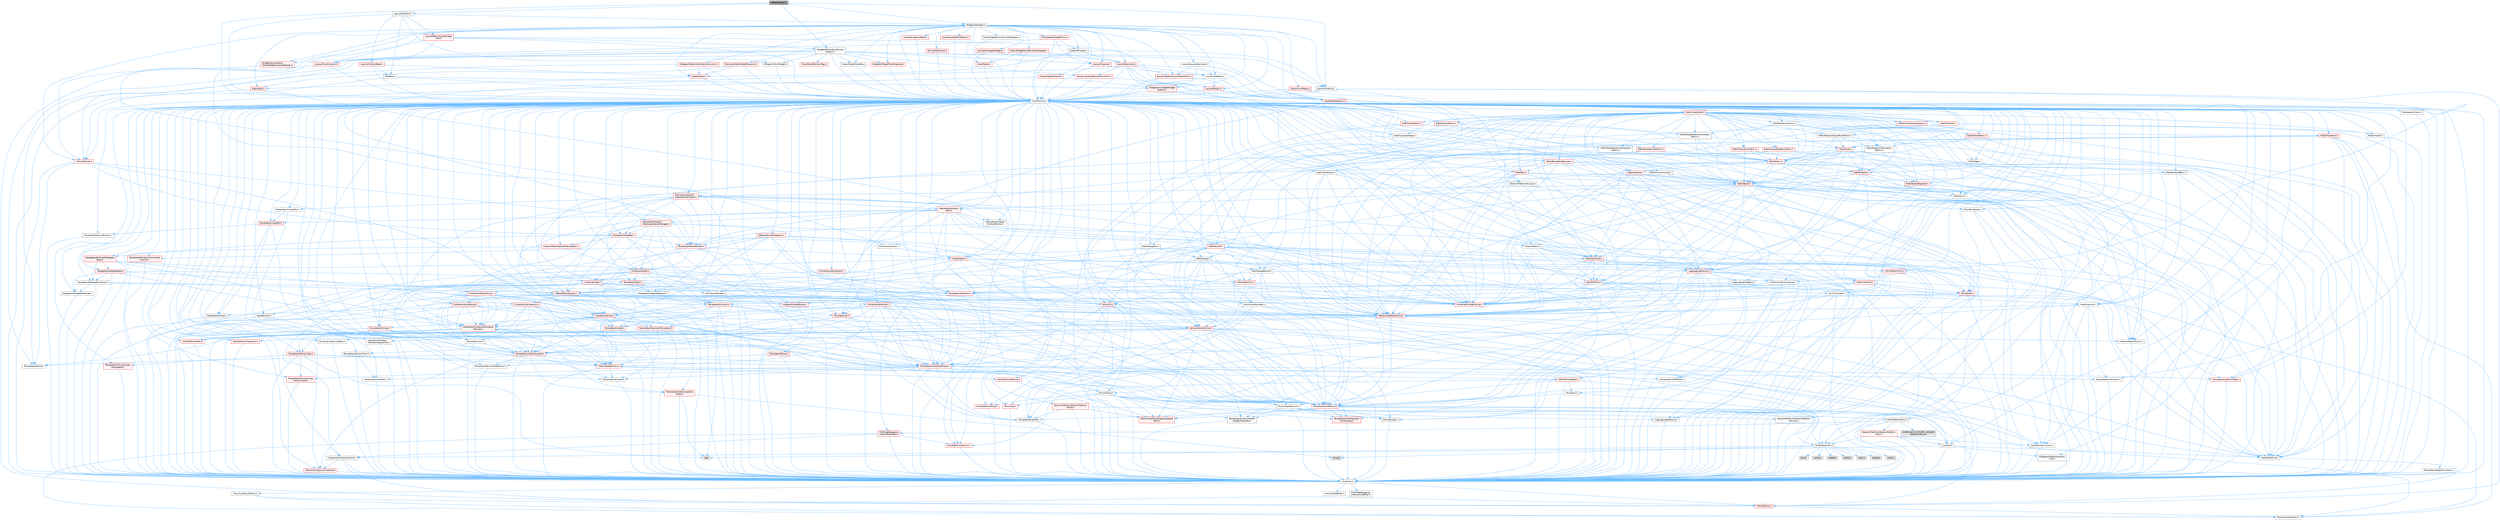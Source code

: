 digraph "SWeakWidget.h"
{
 // INTERACTIVE_SVG=YES
 // LATEX_PDF_SIZE
  bgcolor="transparent";
  edge [fontname=Helvetica,fontsize=10,labelfontname=Helvetica,labelfontsize=10];
  node [fontname=Helvetica,fontsize=10,shape=box,height=0.2,width=0.4];
  Node1 [id="Node000001",label="SWeakWidget.h",height=0.2,width=0.4,color="gray40", fillcolor="grey60", style="filled", fontcolor="black",tooltip=" "];
  Node1 -> Node2 [id="edge1_Node000001_Node000002",color="steelblue1",style="solid",tooltip=" "];
  Node2 [id="Node000002",label="CoreMinimal.h",height=0.2,width=0.4,color="grey40", fillcolor="white", style="filled",URL="$d7/d67/CoreMinimal_8h.html",tooltip=" "];
  Node2 -> Node3 [id="edge2_Node000002_Node000003",color="steelblue1",style="solid",tooltip=" "];
  Node3 [id="Node000003",label="CoreTypes.h",height=0.2,width=0.4,color="grey40", fillcolor="white", style="filled",URL="$dc/dec/CoreTypes_8h.html",tooltip=" "];
  Node3 -> Node4 [id="edge3_Node000003_Node000004",color="steelblue1",style="solid",tooltip=" "];
  Node4 [id="Node000004",label="HAL/Platform.h",height=0.2,width=0.4,color="red", fillcolor="#FFF0F0", style="filled",URL="$d9/dd0/Platform_8h.html",tooltip=" "];
  Node4 -> Node8 [id="edge4_Node000004_Node000008",color="steelblue1",style="solid",tooltip=" "];
  Node8 [id="Node000008",label="PreprocessorHelpers.h",height=0.2,width=0.4,color="grey40", fillcolor="white", style="filled",URL="$db/ddb/PreprocessorHelpers_8h.html",tooltip=" "];
  Node3 -> Node14 [id="edge5_Node000003_Node000014",color="steelblue1",style="solid",tooltip=" "];
  Node14 [id="Node000014",label="ProfilingDebugging\l/UMemoryDefines.h",height=0.2,width=0.4,color="grey40", fillcolor="white", style="filled",URL="$d2/da2/UMemoryDefines_8h.html",tooltip=" "];
  Node3 -> Node15 [id="edge6_Node000003_Node000015",color="steelblue1",style="solid",tooltip=" "];
  Node15 [id="Node000015",label="Misc/CoreMiscDefines.h",height=0.2,width=0.4,color="grey40", fillcolor="white", style="filled",URL="$da/d38/CoreMiscDefines_8h.html",tooltip=" "];
  Node15 -> Node4 [id="edge7_Node000015_Node000004",color="steelblue1",style="solid",tooltip=" "];
  Node15 -> Node8 [id="edge8_Node000015_Node000008",color="steelblue1",style="solid",tooltip=" "];
  Node3 -> Node16 [id="edge9_Node000003_Node000016",color="steelblue1",style="solid",tooltip=" "];
  Node16 [id="Node000016",label="Misc/CoreDefines.h",height=0.2,width=0.4,color="grey40", fillcolor="white", style="filled",URL="$d3/dd2/CoreDefines_8h.html",tooltip=" "];
  Node2 -> Node17 [id="edge10_Node000002_Node000017",color="steelblue1",style="solid",tooltip=" "];
  Node17 [id="Node000017",label="CoreFwd.h",height=0.2,width=0.4,color="grey40", fillcolor="white", style="filled",URL="$d1/d1e/CoreFwd_8h.html",tooltip=" "];
  Node17 -> Node3 [id="edge11_Node000017_Node000003",color="steelblue1",style="solid",tooltip=" "];
  Node17 -> Node18 [id="edge12_Node000017_Node000018",color="steelblue1",style="solid",tooltip=" "];
  Node18 [id="Node000018",label="Containers/ContainersFwd.h",height=0.2,width=0.4,color="grey40", fillcolor="white", style="filled",URL="$d4/d0a/ContainersFwd_8h.html",tooltip=" "];
  Node18 -> Node4 [id="edge13_Node000018_Node000004",color="steelblue1",style="solid",tooltip=" "];
  Node18 -> Node3 [id="edge14_Node000018_Node000003",color="steelblue1",style="solid",tooltip=" "];
  Node18 -> Node19 [id="edge15_Node000018_Node000019",color="steelblue1",style="solid",tooltip=" "];
  Node19 [id="Node000019",label="Traits/IsContiguousContainer.h",height=0.2,width=0.4,color="red", fillcolor="#FFF0F0", style="filled",URL="$d5/d3c/IsContiguousContainer_8h.html",tooltip=" "];
  Node19 -> Node3 [id="edge16_Node000019_Node000003",color="steelblue1",style="solid",tooltip=" "];
  Node17 -> Node22 [id="edge17_Node000017_Node000022",color="steelblue1",style="solid",tooltip=" "];
  Node22 [id="Node000022",label="Math/MathFwd.h",height=0.2,width=0.4,color="grey40", fillcolor="white", style="filled",URL="$d2/d10/MathFwd_8h.html",tooltip=" "];
  Node22 -> Node4 [id="edge18_Node000022_Node000004",color="steelblue1",style="solid",tooltip=" "];
  Node17 -> Node23 [id="edge19_Node000017_Node000023",color="steelblue1",style="solid",tooltip=" "];
  Node23 [id="Node000023",label="UObject/UObjectHierarchy\lFwd.h",height=0.2,width=0.4,color="grey40", fillcolor="white", style="filled",URL="$d3/d13/UObjectHierarchyFwd_8h.html",tooltip=" "];
  Node2 -> Node23 [id="edge20_Node000002_Node000023",color="steelblue1",style="solid",tooltip=" "];
  Node2 -> Node18 [id="edge21_Node000002_Node000018",color="steelblue1",style="solid",tooltip=" "];
  Node2 -> Node24 [id="edge22_Node000002_Node000024",color="steelblue1",style="solid",tooltip=" "];
  Node24 [id="Node000024",label="Misc/VarArgs.h",height=0.2,width=0.4,color="grey40", fillcolor="white", style="filled",URL="$d5/d6f/VarArgs_8h.html",tooltip=" "];
  Node24 -> Node3 [id="edge23_Node000024_Node000003",color="steelblue1",style="solid",tooltip=" "];
  Node2 -> Node25 [id="edge24_Node000002_Node000025",color="steelblue1",style="solid",tooltip=" "];
  Node25 [id="Node000025",label="Logging/LogVerbosity.h",height=0.2,width=0.4,color="grey40", fillcolor="white", style="filled",URL="$d2/d8f/LogVerbosity_8h.html",tooltip=" "];
  Node25 -> Node3 [id="edge25_Node000025_Node000003",color="steelblue1",style="solid",tooltip=" "];
  Node2 -> Node26 [id="edge26_Node000002_Node000026",color="steelblue1",style="solid",tooltip=" "];
  Node26 [id="Node000026",label="Misc/OutputDevice.h",height=0.2,width=0.4,color="grey40", fillcolor="white", style="filled",URL="$d7/d32/OutputDevice_8h.html",tooltip=" "];
  Node26 -> Node17 [id="edge27_Node000026_Node000017",color="steelblue1",style="solid",tooltip=" "];
  Node26 -> Node3 [id="edge28_Node000026_Node000003",color="steelblue1",style="solid",tooltip=" "];
  Node26 -> Node25 [id="edge29_Node000026_Node000025",color="steelblue1",style="solid",tooltip=" "];
  Node26 -> Node24 [id="edge30_Node000026_Node000024",color="steelblue1",style="solid",tooltip=" "];
  Node26 -> Node27 [id="edge31_Node000026_Node000027",color="steelblue1",style="solid",tooltip=" "];
  Node27 [id="Node000027",label="Templates/IsArrayOrRefOf\lTypeByPredicate.h",height=0.2,width=0.4,color="grey40", fillcolor="white", style="filled",URL="$d6/da1/IsArrayOrRefOfTypeByPredicate_8h.html",tooltip=" "];
  Node27 -> Node3 [id="edge32_Node000027_Node000003",color="steelblue1",style="solid",tooltip=" "];
  Node26 -> Node28 [id="edge33_Node000026_Node000028",color="steelblue1",style="solid",tooltip=" "];
  Node28 [id="Node000028",label="Templates/IsValidVariadic\lFunctionArg.h",height=0.2,width=0.4,color="red", fillcolor="#FFF0F0", style="filled",URL="$d0/dc8/IsValidVariadicFunctionArg_8h.html",tooltip=" "];
  Node28 -> Node3 [id="edge34_Node000028_Node000003",color="steelblue1",style="solid",tooltip=" "];
  Node26 -> Node30 [id="edge35_Node000026_Node000030",color="steelblue1",style="solid",tooltip=" "];
  Node30 [id="Node000030",label="Traits/IsCharEncodingCompatible\lWith.h",height=0.2,width=0.4,color="red", fillcolor="#FFF0F0", style="filled",URL="$df/dd1/IsCharEncodingCompatibleWith_8h.html",tooltip=" "];
  Node2 -> Node32 [id="edge36_Node000002_Node000032",color="steelblue1",style="solid",tooltip=" "];
  Node32 [id="Node000032",label="HAL/PlatformCrt.h",height=0.2,width=0.4,color="grey40", fillcolor="white", style="filled",URL="$d8/d75/PlatformCrt_8h.html",tooltip=" "];
  Node32 -> Node33 [id="edge37_Node000032_Node000033",color="steelblue1",style="solid",tooltip=" "];
  Node33 [id="Node000033",label="new",height=0.2,width=0.4,color="grey60", fillcolor="#E0E0E0", style="filled",tooltip=" "];
  Node32 -> Node34 [id="edge38_Node000032_Node000034",color="steelblue1",style="solid",tooltip=" "];
  Node34 [id="Node000034",label="wchar.h",height=0.2,width=0.4,color="grey60", fillcolor="#E0E0E0", style="filled",tooltip=" "];
  Node32 -> Node35 [id="edge39_Node000032_Node000035",color="steelblue1",style="solid",tooltip=" "];
  Node35 [id="Node000035",label="stddef.h",height=0.2,width=0.4,color="grey60", fillcolor="#E0E0E0", style="filled",tooltip=" "];
  Node32 -> Node36 [id="edge40_Node000032_Node000036",color="steelblue1",style="solid",tooltip=" "];
  Node36 [id="Node000036",label="stdlib.h",height=0.2,width=0.4,color="grey60", fillcolor="#E0E0E0", style="filled",tooltip=" "];
  Node32 -> Node37 [id="edge41_Node000032_Node000037",color="steelblue1",style="solid",tooltip=" "];
  Node37 [id="Node000037",label="stdio.h",height=0.2,width=0.4,color="grey60", fillcolor="#E0E0E0", style="filled",tooltip=" "];
  Node32 -> Node38 [id="edge42_Node000032_Node000038",color="steelblue1",style="solid",tooltip=" "];
  Node38 [id="Node000038",label="stdarg.h",height=0.2,width=0.4,color="grey60", fillcolor="#E0E0E0", style="filled",tooltip=" "];
  Node32 -> Node39 [id="edge43_Node000032_Node000039",color="steelblue1",style="solid",tooltip=" "];
  Node39 [id="Node000039",label="math.h",height=0.2,width=0.4,color="grey60", fillcolor="#E0E0E0", style="filled",tooltip=" "];
  Node32 -> Node40 [id="edge44_Node000032_Node000040",color="steelblue1",style="solid",tooltip=" "];
  Node40 [id="Node000040",label="float.h",height=0.2,width=0.4,color="grey60", fillcolor="#E0E0E0", style="filled",tooltip=" "];
  Node32 -> Node41 [id="edge45_Node000032_Node000041",color="steelblue1",style="solid",tooltip=" "];
  Node41 [id="Node000041",label="string.h",height=0.2,width=0.4,color="grey60", fillcolor="#E0E0E0", style="filled",tooltip=" "];
  Node2 -> Node42 [id="edge46_Node000002_Node000042",color="steelblue1",style="solid",tooltip=" "];
  Node42 [id="Node000042",label="HAL/PlatformMisc.h",height=0.2,width=0.4,color="grey40", fillcolor="white", style="filled",URL="$d0/df5/PlatformMisc_8h.html",tooltip=" "];
  Node42 -> Node3 [id="edge47_Node000042_Node000003",color="steelblue1",style="solid",tooltip=" "];
  Node42 -> Node43 [id="edge48_Node000042_Node000043",color="steelblue1",style="solid",tooltip=" "];
  Node43 [id="Node000043",label="GenericPlatform/GenericPlatform\lMisc.h",height=0.2,width=0.4,color="red", fillcolor="#FFF0F0", style="filled",URL="$db/d9a/GenericPlatformMisc_8h.html",tooltip=" "];
  Node43 -> Node17 [id="edge49_Node000043_Node000017",color="steelblue1",style="solid",tooltip=" "];
  Node43 -> Node3 [id="edge50_Node000043_Node000003",color="steelblue1",style="solid",tooltip=" "];
  Node43 -> Node32 [id="edge51_Node000043_Node000032",color="steelblue1",style="solid",tooltip=" "];
  Node43 -> Node47 [id="edge52_Node000043_Node000047",color="steelblue1",style="solid",tooltip=" "];
  Node47 [id="Node000047",label="Math/NumericLimits.h",height=0.2,width=0.4,color="grey40", fillcolor="white", style="filled",URL="$df/d1b/NumericLimits_8h.html",tooltip=" "];
  Node47 -> Node3 [id="edge53_Node000047_Node000003",color="steelblue1",style="solid",tooltip=" "];
  Node42 -> Node52 [id="edge54_Node000042_Node000052",color="steelblue1",style="solid",tooltip=" "];
  Node52 [id="Node000052",label="COMPILED_PLATFORM_HEADER\l(PlatformMisc.h)",height=0.2,width=0.4,color="grey60", fillcolor="#E0E0E0", style="filled",tooltip=" "];
  Node42 -> Node53 [id="edge55_Node000042_Node000053",color="steelblue1",style="solid",tooltip=" "];
  Node53 [id="Node000053",label="ProfilingDebugging\l/CpuProfilerTrace.h",height=0.2,width=0.4,color="red", fillcolor="#FFF0F0", style="filled",URL="$da/dcb/CpuProfilerTrace_8h.html",tooltip=" "];
  Node53 -> Node3 [id="edge56_Node000053_Node000003",color="steelblue1",style="solid",tooltip=" "];
  Node53 -> Node18 [id="edge57_Node000053_Node000018",color="steelblue1",style="solid",tooltip=" "];
  Node53 -> Node54 [id="edge58_Node000053_Node000054",color="steelblue1",style="solid",tooltip=" "];
  Node54 [id="Node000054",label="HAL/PlatformAtomics.h",height=0.2,width=0.4,color="red", fillcolor="#FFF0F0", style="filled",URL="$d3/d36/PlatformAtomics_8h.html",tooltip=" "];
  Node54 -> Node3 [id="edge59_Node000054_Node000003",color="steelblue1",style="solid",tooltip=" "];
  Node53 -> Node8 [id="edge60_Node000053_Node000008",color="steelblue1",style="solid",tooltip=" "];
  Node2 -> Node61 [id="edge61_Node000002_Node000061",color="steelblue1",style="solid",tooltip=" "];
  Node61 [id="Node000061",label="Misc/AssertionMacros.h",height=0.2,width=0.4,color="red", fillcolor="#FFF0F0", style="filled",URL="$d0/dfa/AssertionMacros_8h.html",tooltip=" "];
  Node61 -> Node3 [id="edge62_Node000061_Node000003",color="steelblue1",style="solid",tooltip=" "];
  Node61 -> Node4 [id="edge63_Node000061_Node000004",color="steelblue1",style="solid",tooltip=" "];
  Node61 -> Node42 [id="edge64_Node000061_Node000042",color="steelblue1",style="solid",tooltip=" "];
  Node61 -> Node8 [id="edge65_Node000061_Node000008",color="steelblue1",style="solid",tooltip=" "];
  Node61 -> Node62 [id="edge66_Node000061_Node000062",color="steelblue1",style="solid",tooltip=" "];
  Node62 [id="Node000062",label="Templates/EnableIf.h",height=0.2,width=0.4,color="grey40", fillcolor="white", style="filled",URL="$d7/d60/EnableIf_8h.html",tooltip=" "];
  Node62 -> Node3 [id="edge67_Node000062_Node000003",color="steelblue1",style="solid",tooltip=" "];
  Node61 -> Node27 [id="edge68_Node000061_Node000027",color="steelblue1",style="solid",tooltip=" "];
  Node61 -> Node28 [id="edge69_Node000061_Node000028",color="steelblue1",style="solid",tooltip=" "];
  Node61 -> Node30 [id="edge70_Node000061_Node000030",color="steelblue1",style="solid",tooltip=" "];
  Node61 -> Node24 [id="edge71_Node000061_Node000024",color="steelblue1",style="solid",tooltip=" "];
  Node2 -> Node70 [id="edge72_Node000002_Node000070",color="steelblue1",style="solid",tooltip=" "];
  Node70 [id="Node000070",label="Templates/IsPointer.h",height=0.2,width=0.4,color="grey40", fillcolor="white", style="filled",URL="$d7/d05/IsPointer_8h.html",tooltip=" "];
  Node70 -> Node3 [id="edge73_Node000070_Node000003",color="steelblue1",style="solid",tooltip=" "];
  Node2 -> Node71 [id="edge74_Node000002_Node000071",color="steelblue1",style="solid",tooltip=" "];
  Node71 [id="Node000071",label="HAL/PlatformMemory.h",height=0.2,width=0.4,color="red", fillcolor="#FFF0F0", style="filled",URL="$de/d68/PlatformMemory_8h.html",tooltip=" "];
  Node71 -> Node3 [id="edge75_Node000071_Node000003",color="steelblue1",style="solid",tooltip=" "];
  Node2 -> Node54 [id="edge76_Node000002_Node000054",color="steelblue1",style="solid",tooltip=" "];
  Node2 -> Node76 [id="edge77_Node000002_Node000076",color="steelblue1",style="solid",tooltip=" "];
  Node76 [id="Node000076",label="Misc/Exec.h",height=0.2,width=0.4,color="grey40", fillcolor="white", style="filled",URL="$de/ddb/Exec_8h.html",tooltip=" "];
  Node76 -> Node3 [id="edge78_Node000076_Node000003",color="steelblue1",style="solid",tooltip=" "];
  Node76 -> Node61 [id="edge79_Node000076_Node000061",color="steelblue1",style="solid",tooltip=" "];
  Node2 -> Node77 [id="edge80_Node000002_Node000077",color="steelblue1",style="solid",tooltip=" "];
  Node77 [id="Node000077",label="HAL/MemoryBase.h",height=0.2,width=0.4,color="red", fillcolor="#FFF0F0", style="filled",URL="$d6/d9f/MemoryBase_8h.html",tooltip=" "];
  Node77 -> Node3 [id="edge81_Node000077_Node000003",color="steelblue1",style="solid",tooltip=" "];
  Node77 -> Node54 [id="edge82_Node000077_Node000054",color="steelblue1",style="solid",tooltip=" "];
  Node77 -> Node32 [id="edge83_Node000077_Node000032",color="steelblue1",style="solid",tooltip=" "];
  Node77 -> Node76 [id="edge84_Node000077_Node000076",color="steelblue1",style="solid",tooltip=" "];
  Node77 -> Node26 [id="edge85_Node000077_Node000026",color="steelblue1",style="solid",tooltip=" "];
  Node2 -> Node87 [id="edge86_Node000002_Node000087",color="steelblue1",style="solid",tooltip=" "];
  Node87 [id="Node000087",label="HAL/UnrealMemory.h",height=0.2,width=0.4,color="red", fillcolor="#FFF0F0", style="filled",URL="$d9/d96/UnrealMemory_8h.html",tooltip=" "];
  Node87 -> Node3 [id="edge87_Node000087_Node000003",color="steelblue1",style="solid",tooltip=" "];
  Node87 -> Node77 [id="edge88_Node000087_Node000077",color="steelblue1",style="solid",tooltip=" "];
  Node87 -> Node71 [id="edge89_Node000087_Node000071",color="steelblue1",style="solid",tooltip=" "];
  Node87 -> Node70 [id="edge90_Node000087_Node000070",color="steelblue1",style="solid",tooltip=" "];
  Node2 -> Node89 [id="edge91_Node000002_Node000089",color="steelblue1",style="solid",tooltip=" "];
  Node89 [id="Node000089",label="Templates/IsArithmetic.h",height=0.2,width=0.4,color="grey40", fillcolor="white", style="filled",URL="$d2/d5d/IsArithmetic_8h.html",tooltip=" "];
  Node89 -> Node3 [id="edge92_Node000089_Node000003",color="steelblue1",style="solid",tooltip=" "];
  Node2 -> Node83 [id="edge93_Node000002_Node000083",color="steelblue1",style="solid",tooltip=" "];
  Node83 [id="Node000083",label="Templates/AndOrNot.h",height=0.2,width=0.4,color="grey40", fillcolor="white", style="filled",URL="$db/d0a/AndOrNot_8h.html",tooltip=" "];
  Node83 -> Node3 [id="edge94_Node000083_Node000003",color="steelblue1",style="solid",tooltip=" "];
  Node2 -> Node90 [id="edge95_Node000002_Node000090",color="steelblue1",style="solid",tooltip=" "];
  Node90 [id="Node000090",label="Templates/IsPODType.h",height=0.2,width=0.4,color="grey40", fillcolor="white", style="filled",URL="$d7/db1/IsPODType_8h.html",tooltip=" "];
  Node90 -> Node3 [id="edge96_Node000090_Node000003",color="steelblue1",style="solid",tooltip=" "];
  Node2 -> Node91 [id="edge97_Node000002_Node000091",color="steelblue1",style="solid",tooltip=" "];
  Node91 [id="Node000091",label="Templates/IsUECoreType.h",height=0.2,width=0.4,color="red", fillcolor="#FFF0F0", style="filled",URL="$d1/db8/IsUECoreType_8h.html",tooltip=" "];
  Node91 -> Node3 [id="edge98_Node000091_Node000003",color="steelblue1",style="solid",tooltip=" "];
  Node2 -> Node84 [id="edge99_Node000002_Node000084",color="steelblue1",style="solid",tooltip=" "];
  Node84 [id="Node000084",label="Templates/IsTriviallyCopy\lConstructible.h",height=0.2,width=0.4,color="red", fillcolor="#FFF0F0", style="filled",URL="$d3/d78/IsTriviallyCopyConstructible_8h.html",tooltip=" "];
  Node84 -> Node3 [id="edge100_Node000084_Node000003",color="steelblue1",style="solid",tooltip=" "];
  Node2 -> Node92 [id="edge101_Node000002_Node000092",color="steelblue1",style="solid",tooltip=" "];
  Node92 [id="Node000092",label="Templates/UnrealTypeTraits.h",height=0.2,width=0.4,color="red", fillcolor="#FFF0F0", style="filled",URL="$d2/d2d/UnrealTypeTraits_8h.html",tooltip=" "];
  Node92 -> Node3 [id="edge102_Node000092_Node000003",color="steelblue1",style="solid",tooltip=" "];
  Node92 -> Node70 [id="edge103_Node000092_Node000070",color="steelblue1",style="solid",tooltip=" "];
  Node92 -> Node61 [id="edge104_Node000092_Node000061",color="steelblue1",style="solid",tooltip=" "];
  Node92 -> Node83 [id="edge105_Node000092_Node000083",color="steelblue1",style="solid",tooltip=" "];
  Node92 -> Node62 [id="edge106_Node000092_Node000062",color="steelblue1",style="solid",tooltip=" "];
  Node92 -> Node89 [id="edge107_Node000092_Node000089",color="steelblue1",style="solid",tooltip=" "];
  Node92 -> Node90 [id="edge108_Node000092_Node000090",color="steelblue1",style="solid",tooltip=" "];
  Node92 -> Node91 [id="edge109_Node000092_Node000091",color="steelblue1",style="solid",tooltip=" "];
  Node92 -> Node84 [id="edge110_Node000092_Node000084",color="steelblue1",style="solid",tooltip=" "];
  Node2 -> Node62 [id="edge111_Node000002_Node000062",color="steelblue1",style="solid",tooltip=" "];
  Node2 -> Node94 [id="edge112_Node000002_Node000094",color="steelblue1",style="solid",tooltip=" "];
  Node94 [id="Node000094",label="Templates/RemoveReference.h",height=0.2,width=0.4,color="grey40", fillcolor="white", style="filled",URL="$da/dbe/RemoveReference_8h.html",tooltip=" "];
  Node94 -> Node3 [id="edge113_Node000094_Node000003",color="steelblue1",style="solid",tooltip=" "];
  Node2 -> Node95 [id="edge114_Node000002_Node000095",color="steelblue1",style="solid",tooltip=" "];
  Node95 [id="Node000095",label="Templates/IntegralConstant.h",height=0.2,width=0.4,color="grey40", fillcolor="white", style="filled",URL="$db/d1b/IntegralConstant_8h.html",tooltip=" "];
  Node95 -> Node3 [id="edge115_Node000095_Node000003",color="steelblue1",style="solid",tooltip=" "];
  Node2 -> Node96 [id="edge116_Node000002_Node000096",color="steelblue1",style="solid",tooltip=" "];
  Node96 [id="Node000096",label="Templates/IsClass.h",height=0.2,width=0.4,color="grey40", fillcolor="white", style="filled",URL="$db/dcb/IsClass_8h.html",tooltip=" "];
  Node96 -> Node3 [id="edge117_Node000096_Node000003",color="steelblue1",style="solid",tooltip=" "];
  Node2 -> Node97 [id="edge118_Node000002_Node000097",color="steelblue1",style="solid",tooltip=" "];
  Node97 [id="Node000097",label="Templates/TypeCompatible\lBytes.h",height=0.2,width=0.4,color="red", fillcolor="#FFF0F0", style="filled",URL="$df/d0a/TypeCompatibleBytes_8h.html",tooltip=" "];
  Node97 -> Node3 [id="edge119_Node000097_Node000003",color="steelblue1",style="solid",tooltip=" "];
  Node97 -> Node41 [id="edge120_Node000097_Node000041",color="steelblue1",style="solid",tooltip=" "];
  Node97 -> Node33 [id="edge121_Node000097_Node000033",color="steelblue1",style="solid",tooltip=" "];
  Node2 -> Node19 [id="edge122_Node000002_Node000019",color="steelblue1",style="solid",tooltip=" "];
  Node2 -> Node98 [id="edge123_Node000002_Node000098",color="steelblue1",style="solid",tooltip=" "];
  Node98 [id="Node000098",label="Templates/UnrealTemplate.h",height=0.2,width=0.4,color="red", fillcolor="#FFF0F0", style="filled",URL="$d4/d24/UnrealTemplate_8h.html",tooltip=" "];
  Node98 -> Node3 [id="edge124_Node000098_Node000003",color="steelblue1",style="solid",tooltip=" "];
  Node98 -> Node70 [id="edge125_Node000098_Node000070",color="steelblue1",style="solid",tooltip=" "];
  Node98 -> Node87 [id="edge126_Node000098_Node000087",color="steelblue1",style="solid",tooltip=" "];
  Node98 -> Node92 [id="edge127_Node000098_Node000092",color="steelblue1",style="solid",tooltip=" "];
  Node98 -> Node94 [id="edge128_Node000098_Node000094",color="steelblue1",style="solid",tooltip=" "];
  Node98 -> Node97 [id="edge129_Node000098_Node000097",color="steelblue1",style="solid",tooltip=" "];
  Node98 -> Node65 [id="edge130_Node000098_Node000065",color="steelblue1",style="solid",tooltip=" "];
  Node65 [id="Node000065",label="Templates/Identity.h",height=0.2,width=0.4,color="grey40", fillcolor="white", style="filled",URL="$d0/dd5/Identity_8h.html",tooltip=" "];
  Node98 -> Node19 [id="edge131_Node000098_Node000019",color="steelblue1",style="solid",tooltip=" "];
  Node2 -> Node47 [id="edge132_Node000002_Node000047",color="steelblue1",style="solid",tooltip=" "];
  Node2 -> Node102 [id="edge133_Node000002_Node000102",color="steelblue1",style="solid",tooltip=" "];
  Node102 [id="Node000102",label="HAL/PlatformMath.h",height=0.2,width=0.4,color="red", fillcolor="#FFF0F0", style="filled",URL="$dc/d53/PlatformMath_8h.html",tooltip=" "];
  Node102 -> Node3 [id="edge134_Node000102_Node000003",color="steelblue1",style="solid",tooltip=" "];
  Node2 -> Node85 [id="edge135_Node000002_Node000085",color="steelblue1",style="solid",tooltip=" "];
  Node85 [id="Node000085",label="Templates/IsTriviallyCopy\lAssignable.h",height=0.2,width=0.4,color="red", fillcolor="#FFF0F0", style="filled",URL="$d2/df2/IsTriviallyCopyAssignable_8h.html",tooltip=" "];
  Node85 -> Node3 [id="edge136_Node000085_Node000003",color="steelblue1",style="solid",tooltip=" "];
  Node2 -> Node110 [id="edge137_Node000002_Node000110",color="steelblue1",style="solid",tooltip=" "];
  Node110 [id="Node000110",label="Templates/MemoryOps.h",height=0.2,width=0.4,color="red", fillcolor="#FFF0F0", style="filled",URL="$db/dea/MemoryOps_8h.html",tooltip=" "];
  Node110 -> Node3 [id="edge138_Node000110_Node000003",color="steelblue1",style="solid",tooltip=" "];
  Node110 -> Node87 [id="edge139_Node000110_Node000087",color="steelblue1",style="solid",tooltip=" "];
  Node110 -> Node85 [id="edge140_Node000110_Node000085",color="steelblue1",style="solid",tooltip=" "];
  Node110 -> Node84 [id="edge141_Node000110_Node000084",color="steelblue1",style="solid",tooltip=" "];
  Node110 -> Node92 [id="edge142_Node000110_Node000092",color="steelblue1",style="solid",tooltip=" "];
  Node110 -> Node33 [id="edge143_Node000110_Node000033",color="steelblue1",style="solid",tooltip=" "];
  Node2 -> Node111 [id="edge144_Node000002_Node000111",color="steelblue1",style="solid",tooltip=" "];
  Node111 [id="Node000111",label="Containers/ContainerAllocation\lPolicies.h",height=0.2,width=0.4,color="red", fillcolor="#FFF0F0", style="filled",URL="$d7/dff/ContainerAllocationPolicies_8h.html",tooltip=" "];
  Node111 -> Node3 [id="edge145_Node000111_Node000003",color="steelblue1",style="solid",tooltip=" "];
  Node111 -> Node111 [id="edge146_Node000111_Node000111",color="steelblue1",style="solid",tooltip=" "];
  Node111 -> Node102 [id="edge147_Node000111_Node000102",color="steelblue1",style="solid",tooltip=" "];
  Node111 -> Node87 [id="edge148_Node000111_Node000087",color="steelblue1",style="solid",tooltip=" "];
  Node111 -> Node47 [id="edge149_Node000111_Node000047",color="steelblue1",style="solid",tooltip=" "];
  Node111 -> Node61 [id="edge150_Node000111_Node000061",color="steelblue1",style="solid",tooltip=" "];
  Node111 -> Node110 [id="edge151_Node000111_Node000110",color="steelblue1",style="solid",tooltip=" "];
  Node111 -> Node97 [id="edge152_Node000111_Node000097",color="steelblue1",style="solid",tooltip=" "];
  Node2 -> Node114 [id="edge153_Node000002_Node000114",color="steelblue1",style="solid",tooltip=" "];
  Node114 [id="Node000114",label="Templates/IsEnumClass.h",height=0.2,width=0.4,color="grey40", fillcolor="white", style="filled",URL="$d7/d15/IsEnumClass_8h.html",tooltip=" "];
  Node114 -> Node3 [id="edge154_Node000114_Node000003",color="steelblue1",style="solid",tooltip=" "];
  Node114 -> Node83 [id="edge155_Node000114_Node000083",color="steelblue1",style="solid",tooltip=" "];
  Node2 -> Node115 [id="edge156_Node000002_Node000115",color="steelblue1",style="solid",tooltip=" "];
  Node115 [id="Node000115",label="HAL/PlatformProperties.h",height=0.2,width=0.4,color="red", fillcolor="#FFF0F0", style="filled",URL="$d9/db0/PlatformProperties_8h.html",tooltip=" "];
  Node115 -> Node3 [id="edge157_Node000115_Node000003",color="steelblue1",style="solid",tooltip=" "];
  Node2 -> Node118 [id="edge158_Node000002_Node000118",color="steelblue1",style="solid",tooltip=" "];
  Node118 [id="Node000118",label="Misc/EngineVersionBase.h",height=0.2,width=0.4,color="grey40", fillcolor="white", style="filled",URL="$d5/d2b/EngineVersionBase_8h.html",tooltip=" "];
  Node118 -> Node3 [id="edge159_Node000118_Node000003",color="steelblue1",style="solid",tooltip=" "];
  Node2 -> Node119 [id="edge160_Node000002_Node000119",color="steelblue1",style="solid",tooltip=" "];
  Node119 [id="Node000119",label="Internationalization\l/TextNamespaceFwd.h",height=0.2,width=0.4,color="grey40", fillcolor="white", style="filled",URL="$d8/d97/TextNamespaceFwd_8h.html",tooltip=" "];
  Node119 -> Node3 [id="edge161_Node000119_Node000003",color="steelblue1",style="solid",tooltip=" "];
  Node2 -> Node120 [id="edge162_Node000002_Node000120",color="steelblue1",style="solid",tooltip=" "];
  Node120 [id="Node000120",label="Serialization/Archive.h",height=0.2,width=0.4,color="red", fillcolor="#FFF0F0", style="filled",URL="$d7/d3b/Archive_8h.html",tooltip=" "];
  Node120 -> Node17 [id="edge163_Node000120_Node000017",color="steelblue1",style="solid",tooltip=" "];
  Node120 -> Node3 [id="edge164_Node000120_Node000003",color="steelblue1",style="solid",tooltip=" "];
  Node120 -> Node115 [id="edge165_Node000120_Node000115",color="steelblue1",style="solid",tooltip=" "];
  Node120 -> Node119 [id="edge166_Node000120_Node000119",color="steelblue1",style="solid",tooltip=" "];
  Node120 -> Node22 [id="edge167_Node000120_Node000022",color="steelblue1",style="solid",tooltip=" "];
  Node120 -> Node61 [id="edge168_Node000120_Node000061",color="steelblue1",style="solid",tooltip=" "];
  Node120 -> Node118 [id="edge169_Node000120_Node000118",color="steelblue1",style="solid",tooltip=" "];
  Node120 -> Node24 [id="edge170_Node000120_Node000024",color="steelblue1",style="solid",tooltip=" "];
  Node120 -> Node62 [id="edge171_Node000120_Node000062",color="steelblue1",style="solid",tooltip=" "];
  Node120 -> Node27 [id="edge172_Node000120_Node000027",color="steelblue1",style="solid",tooltip=" "];
  Node120 -> Node114 [id="edge173_Node000120_Node000114",color="steelblue1",style="solid",tooltip=" "];
  Node120 -> Node28 [id="edge174_Node000120_Node000028",color="steelblue1",style="solid",tooltip=" "];
  Node120 -> Node98 [id="edge175_Node000120_Node000098",color="steelblue1",style="solid",tooltip=" "];
  Node120 -> Node30 [id="edge176_Node000120_Node000030",color="steelblue1",style="solid",tooltip=" "];
  Node120 -> Node123 [id="edge177_Node000120_Node000123",color="steelblue1",style="solid",tooltip=" "];
  Node123 [id="Node000123",label="UObject/ObjectVersion.h",height=0.2,width=0.4,color="grey40", fillcolor="white", style="filled",URL="$da/d63/ObjectVersion_8h.html",tooltip=" "];
  Node123 -> Node3 [id="edge178_Node000123_Node000003",color="steelblue1",style="solid",tooltip=" "];
  Node2 -> Node124 [id="edge179_Node000002_Node000124",color="steelblue1",style="solid",tooltip=" "];
  Node124 [id="Node000124",label="Templates/Less.h",height=0.2,width=0.4,color="grey40", fillcolor="white", style="filled",URL="$de/dc8/Less_8h.html",tooltip=" "];
  Node124 -> Node3 [id="edge180_Node000124_Node000003",color="steelblue1",style="solid",tooltip=" "];
  Node124 -> Node98 [id="edge181_Node000124_Node000098",color="steelblue1",style="solid",tooltip=" "];
  Node2 -> Node125 [id="edge182_Node000002_Node000125",color="steelblue1",style="solid",tooltip=" "];
  Node125 [id="Node000125",label="Templates/Sorting.h",height=0.2,width=0.4,color="red", fillcolor="#FFF0F0", style="filled",URL="$d3/d9e/Sorting_8h.html",tooltip=" "];
  Node125 -> Node3 [id="edge183_Node000125_Node000003",color="steelblue1",style="solid",tooltip=" "];
  Node125 -> Node102 [id="edge184_Node000125_Node000102",color="steelblue1",style="solid",tooltip=" "];
  Node125 -> Node124 [id="edge185_Node000125_Node000124",color="steelblue1",style="solid",tooltip=" "];
  Node2 -> Node136 [id="edge186_Node000002_Node000136",color="steelblue1",style="solid",tooltip=" "];
  Node136 [id="Node000136",label="Misc/Char.h",height=0.2,width=0.4,color="red", fillcolor="#FFF0F0", style="filled",URL="$d0/d58/Char_8h.html",tooltip=" "];
  Node136 -> Node3 [id="edge187_Node000136_Node000003",color="steelblue1",style="solid",tooltip=" "];
  Node2 -> Node139 [id="edge188_Node000002_Node000139",color="steelblue1",style="solid",tooltip=" "];
  Node139 [id="Node000139",label="GenericPlatform/GenericPlatform\lStricmp.h",height=0.2,width=0.4,color="grey40", fillcolor="white", style="filled",URL="$d2/d86/GenericPlatformStricmp_8h.html",tooltip=" "];
  Node139 -> Node3 [id="edge189_Node000139_Node000003",color="steelblue1",style="solid",tooltip=" "];
  Node2 -> Node140 [id="edge190_Node000002_Node000140",color="steelblue1",style="solid",tooltip=" "];
  Node140 [id="Node000140",label="GenericPlatform/GenericPlatform\lString.h",height=0.2,width=0.4,color="red", fillcolor="#FFF0F0", style="filled",URL="$dd/d20/GenericPlatformString_8h.html",tooltip=" "];
  Node140 -> Node3 [id="edge191_Node000140_Node000003",color="steelblue1",style="solid",tooltip=" "];
  Node140 -> Node139 [id="edge192_Node000140_Node000139",color="steelblue1",style="solid",tooltip=" "];
  Node140 -> Node62 [id="edge193_Node000140_Node000062",color="steelblue1",style="solid",tooltip=" "];
  Node140 -> Node30 [id="edge194_Node000140_Node000030",color="steelblue1",style="solid",tooltip=" "];
  Node2 -> Node73 [id="edge195_Node000002_Node000073",color="steelblue1",style="solid",tooltip=" "];
  Node73 [id="Node000073",label="HAL/PlatformString.h",height=0.2,width=0.4,color="red", fillcolor="#FFF0F0", style="filled",URL="$db/db5/PlatformString_8h.html",tooltip=" "];
  Node73 -> Node3 [id="edge196_Node000073_Node000003",color="steelblue1",style="solid",tooltip=" "];
  Node2 -> Node143 [id="edge197_Node000002_Node000143",color="steelblue1",style="solid",tooltip=" "];
  Node143 [id="Node000143",label="Misc/CString.h",height=0.2,width=0.4,color="grey40", fillcolor="white", style="filled",URL="$d2/d49/CString_8h.html",tooltip=" "];
  Node143 -> Node3 [id="edge198_Node000143_Node000003",color="steelblue1",style="solid",tooltip=" "];
  Node143 -> Node32 [id="edge199_Node000143_Node000032",color="steelblue1",style="solid",tooltip=" "];
  Node143 -> Node73 [id="edge200_Node000143_Node000073",color="steelblue1",style="solid",tooltip=" "];
  Node143 -> Node61 [id="edge201_Node000143_Node000061",color="steelblue1",style="solid",tooltip=" "];
  Node143 -> Node136 [id="edge202_Node000143_Node000136",color="steelblue1",style="solid",tooltip=" "];
  Node143 -> Node24 [id="edge203_Node000143_Node000024",color="steelblue1",style="solid",tooltip=" "];
  Node143 -> Node27 [id="edge204_Node000143_Node000027",color="steelblue1",style="solid",tooltip=" "];
  Node143 -> Node28 [id="edge205_Node000143_Node000028",color="steelblue1",style="solid",tooltip=" "];
  Node143 -> Node30 [id="edge206_Node000143_Node000030",color="steelblue1",style="solid",tooltip=" "];
  Node2 -> Node144 [id="edge207_Node000002_Node000144",color="steelblue1",style="solid",tooltip=" "];
  Node144 [id="Node000144",label="Misc/Crc.h",height=0.2,width=0.4,color="red", fillcolor="#FFF0F0", style="filled",URL="$d4/dd2/Crc_8h.html",tooltip=" "];
  Node144 -> Node3 [id="edge208_Node000144_Node000003",color="steelblue1",style="solid",tooltip=" "];
  Node144 -> Node73 [id="edge209_Node000144_Node000073",color="steelblue1",style="solid",tooltip=" "];
  Node144 -> Node61 [id="edge210_Node000144_Node000061",color="steelblue1",style="solid",tooltip=" "];
  Node144 -> Node143 [id="edge211_Node000144_Node000143",color="steelblue1",style="solid",tooltip=" "];
  Node144 -> Node136 [id="edge212_Node000144_Node000136",color="steelblue1",style="solid",tooltip=" "];
  Node144 -> Node92 [id="edge213_Node000144_Node000092",color="steelblue1",style="solid",tooltip=" "];
  Node2 -> Node135 [id="edge214_Node000002_Node000135",color="steelblue1",style="solid",tooltip=" "];
  Node135 [id="Node000135",label="Math/UnrealMathUtility.h",height=0.2,width=0.4,color="red", fillcolor="#FFF0F0", style="filled",URL="$db/db8/UnrealMathUtility_8h.html",tooltip=" "];
  Node135 -> Node3 [id="edge215_Node000135_Node000003",color="steelblue1",style="solid",tooltip=" "];
  Node135 -> Node61 [id="edge216_Node000135_Node000061",color="steelblue1",style="solid",tooltip=" "];
  Node135 -> Node102 [id="edge217_Node000135_Node000102",color="steelblue1",style="solid",tooltip=" "];
  Node135 -> Node22 [id="edge218_Node000135_Node000022",color="steelblue1",style="solid",tooltip=" "];
  Node135 -> Node65 [id="edge219_Node000135_Node000065",color="steelblue1",style="solid",tooltip=" "];
  Node2 -> Node145 [id="edge220_Node000002_Node000145",color="steelblue1",style="solid",tooltip=" "];
  Node145 [id="Node000145",label="Containers/UnrealString.h",height=0.2,width=0.4,color="red", fillcolor="#FFF0F0", style="filled",URL="$d5/dba/UnrealString_8h.html",tooltip=" "];
  Node2 -> Node149 [id="edge221_Node000002_Node000149",color="steelblue1",style="solid",tooltip=" "];
  Node149 [id="Node000149",label="Containers/Array.h",height=0.2,width=0.4,color="red", fillcolor="#FFF0F0", style="filled",URL="$df/dd0/Array_8h.html",tooltip=" "];
  Node149 -> Node3 [id="edge222_Node000149_Node000003",color="steelblue1",style="solid",tooltip=" "];
  Node149 -> Node61 [id="edge223_Node000149_Node000061",color="steelblue1",style="solid",tooltip=" "];
  Node149 -> Node87 [id="edge224_Node000149_Node000087",color="steelblue1",style="solid",tooltip=" "];
  Node149 -> Node92 [id="edge225_Node000149_Node000092",color="steelblue1",style="solid",tooltip=" "];
  Node149 -> Node98 [id="edge226_Node000149_Node000098",color="steelblue1",style="solid",tooltip=" "];
  Node149 -> Node111 [id="edge227_Node000149_Node000111",color="steelblue1",style="solid",tooltip=" "];
  Node149 -> Node120 [id="edge228_Node000149_Node000120",color="steelblue1",style="solid",tooltip=" "];
  Node149 -> Node128 [id="edge229_Node000149_Node000128",color="steelblue1",style="solid",tooltip=" "];
  Node128 [id="Node000128",label="Templates/Invoke.h",height=0.2,width=0.4,color="red", fillcolor="#FFF0F0", style="filled",URL="$d7/deb/Invoke_8h.html",tooltip=" "];
  Node128 -> Node3 [id="edge230_Node000128_Node000003",color="steelblue1",style="solid",tooltip=" "];
  Node128 -> Node98 [id="edge231_Node000128_Node000098",color="steelblue1",style="solid",tooltip=" "];
  Node149 -> Node124 [id="edge232_Node000149_Node000124",color="steelblue1",style="solid",tooltip=" "];
  Node149 -> Node125 [id="edge233_Node000149_Node000125",color="steelblue1",style="solid",tooltip=" "];
  Node149 -> Node172 [id="edge234_Node000149_Node000172",color="steelblue1",style="solid",tooltip=" "];
  Node172 [id="Node000172",label="Templates/AlignmentTemplates.h",height=0.2,width=0.4,color="red", fillcolor="#FFF0F0", style="filled",URL="$dd/d32/AlignmentTemplates_8h.html",tooltip=" "];
  Node172 -> Node3 [id="edge235_Node000172_Node000003",color="steelblue1",style="solid",tooltip=" "];
  Node172 -> Node70 [id="edge236_Node000172_Node000070",color="steelblue1",style="solid",tooltip=" "];
  Node2 -> Node173 [id="edge237_Node000002_Node000173",color="steelblue1",style="solid",tooltip=" "];
  Node173 [id="Node000173",label="Misc/FrameNumber.h",height=0.2,width=0.4,color="grey40", fillcolor="white", style="filled",URL="$dd/dbd/FrameNumber_8h.html",tooltip=" "];
  Node173 -> Node3 [id="edge238_Node000173_Node000003",color="steelblue1",style="solid",tooltip=" "];
  Node173 -> Node47 [id="edge239_Node000173_Node000047",color="steelblue1",style="solid",tooltip=" "];
  Node173 -> Node135 [id="edge240_Node000173_Node000135",color="steelblue1",style="solid",tooltip=" "];
  Node173 -> Node62 [id="edge241_Node000173_Node000062",color="steelblue1",style="solid",tooltip=" "];
  Node173 -> Node92 [id="edge242_Node000173_Node000092",color="steelblue1",style="solid",tooltip=" "];
  Node2 -> Node174 [id="edge243_Node000002_Node000174",color="steelblue1",style="solid",tooltip=" "];
  Node174 [id="Node000174",label="Misc/Timespan.h",height=0.2,width=0.4,color="grey40", fillcolor="white", style="filled",URL="$da/dd9/Timespan_8h.html",tooltip=" "];
  Node174 -> Node3 [id="edge244_Node000174_Node000003",color="steelblue1",style="solid",tooltip=" "];
  Node174 -> Node175 [id="edge245_Node000174_Node000175",color="steelblue1",style="solid",tooltip=" "];
  Node175 [id="Node000175",label="Math/Interval.h",height=0.2,width=0.4,color="grey40", fillcolor="white", style="filled",URL="$d1/d55/Interval_8h.html",tooltip=" "];
  Node175 -> Node3 [id="edge246_Node000175_Node000003",color="steelblue1",style="solid",tooltip=" "];
  Node175 -> Node89 [id="edge247_Node000175_Node000089",color="steelblue1",style="solid",tooltip=" "];
  Node175 -> Node92 [id="edge248_Node000175_Node000092",color="steelblue1",style="solid",tooltip=" "];
  Node175 -> Node47 [id="edge249_Node000175_Node000047",color="steelblue1",style="solid",tooltip=" "];
  Node175 -> Node135 [id="edge250_Node000175_Node000135",color="steelblue1",style="solid",tooltip=" "];
  Node174 -> Node135 [id="edge251_Node000174_Node000135",color="steelblue1",style="solid",tooltip=" "];
  Node174 -> Node61 [id="edge252_Node000174_Node000061",color="steelblue1",style="solid",tooltip=" "];
  Node2 -> Node176 [id="edge253_Node000002_Node000176",color="steelblue1",style="solid",tooltip=" "];
  Node176 [id="Node000176",label="Containers/StringConv.h",height=0.2,width=0.4,color="red", fillcolor="#FFF0F0", style="filled",URL="$d3/ddf/StringConv_8h.html",tooltip=" "];
  Node176 -> Node3 [id="edge254_Node000176_Node000003",color="steelblue1",style="solid",tooltip=" "];
  Node176 -> Node61 [id="edge255_Node000176_Node000061",color="steelblue1",style="solid",tooltip=" "];
  Node176 -> Node111 [id="edge256_Node000176_Node000111",color="steelblue1",style="solid",tooltip=" "];
  Node176 -> Node149 [id="edge257_Node000176_Node000149",color="steelblue1",style="solid",tooltip=" "];
  Node176 -> Node143 [id="edge258_Node000176_Node000143",color="steelblue1",style="solid",tooltip=" "];
  Node176 -> Node177 [id="edge259_Node000176_Node000177",color="steelblue1",style="solid",tooltip=" "];
  Node177 [id="Node000177",label="Templates/IsArray.h",height=0.2,width=0.4,color="grey40", fillcolor="white", style="filled",URL="$d8/d8d/IsArray_8h.html",tooltip=" "];
  Node177 -> Node3 [id="edge260_Node000177_Node000003",color="steelblue1",style="solid",tooltip=" "];
  Node176 -> Node98 [id="edge261_Node000176_Node000098",color="steelblue1",style="solid",tooltip=" "];
  Node176 -> Node92 [id="edge262_Node000176_Node000092",color="steelblue1",style="solid",tooltip=" "];
  Node176 -> Node30 [id="edge263_Node000176_Node000030",color="steelblue1",style="solid",tooltip=" "];
  Node176 -> Node19 [id="edge264_Node000176_Node000019",color="steelblue1",style="solid",tooltip=" "];
  Node2 -> Node178 [id="edge265_Node000002_Node000178",color="steelblue1",style="solid",tooltip=" "];
  Node178 [id="Node000178",label="UObject/UnrealNames.h",height=0.2,width=0.4,color="red", fillcolor="#FFF0F0", style="filled",URL="$d8/db1/UnrealNames_8h.html",tooltip=" "];
  Node178 -> Node3 [id="edge266_Node000178_Node000003",color="steelblue1",style="solid",tooltip=" "];
  Node2 -> Node180 [id="edge267_Node000002_Node000180",color="steelblue1",style="solid",tooltip=" "];
  Node180 [id="Node000180",label="UObject/NameTypes.h",height=0.2,width=0.4,color="red", fillcolor="#FFF0F0", style="filled",URL="$d6/d35/NameTypes_8h.html",tooltip=" "];
  Node180 -> Node3 [id="edge268_Node000180_Node000003",color="steelblue1",style="solid",tooltip=" "];
  Node180 -> Node61 [id="edge269_Node000180_Node000061",color="steelblue1",style="solid",tooltip=" "];
  Node180 -> Node87 [id="edge270_Node000180_Node000087",color="steelblue1",style="solid",tooltip=" "];
  Node180 -> Node92 [id="edge271_Node000180_Node000092",color="steelblue1",style="solid",tooltip=" "];
  Node180 -> Node98 [id="edge272_Node000180_Node000098",color="steelblue1",style="solid",tooltip=" "];
  Node180 -> Node145 [id="edge273_Node000180_Node000145",color="steelblue1",style="solid",tooltip=" "];
  Node180 -> Node176 [id="edge274_Node000180_Node000176",color="steelblue1",style="solid",tooltip=" "];
  Node180 -> Node178 [id="edge275_Node000180_Node000178",color="steelblue1",style="solid",tooltip=" "];
  Node2 -> Node188 [id="edge276_Node000002_Node000188",color="steelblue1",style="solid",tooltip=" "];
  Node188 [id="Node000188",label="Misc/Parse.h",height=0.2,width=0.4,color="red", fillcolor="#FFF0F0", style="filled",URL="$dc/d71/Parse_8h.html",tooltip=" "];
  Node188 -> Node145 [id="edge277_Node000188_Node000145",color="steelblue1",style="solid",tooltip=" "];
  Node188 -> Node3 [id="edge278_Node000188_Node000003",color="steelblue1",style="solid",tooltip=" "];
  Node188 -> Node32 [id="edge279_Node000188_Node000032",color="steelblue1",style="solid",tooltip=" "];
  Node188 -> Node189 [id="edge280_Node000188_Node000189",color="steelblue1",style="solid",tooltip=" "];
  Node189 [id="Node000189",label="Templates/Function.h",height=0.2,width=0.4,color="red", fillcolor="#FFF0F0", style="filled",URL="$df/df5/Function_8h.html",tooltip=" "];
  Node189 -> Node3 [id="edge281_Node000189_Node000003",color="steelblue1",style="solid",tooltip=" "];
  Node189 -> Node61 [id="edge282_Node000189_Node000061",color="steelblue1",style="solid",tooltip=" "];
  Node189 -> Node87 [id="edge283_Node000189_Node000087",color="steelblue1",style="solid",tooltip=" "];
  Node189 -> Node92 [id="edge284_Node000189_Node000092",color="steelblue1",style="solid",tooltip=" "];
  Node189 -> Node128 [id="edge285_Node000189_Node000128",color="steelblue1",style="solid",tooltip=" "];
  Node189 -> Node98 [id="edge286_Node000189_Node000098",color="steelblue1",style="solid",tooltip=" "];
  Node189 -> Node135 [id="edge287_Node000189_Node000135",color="steelblue1",style="solid",tooltip=" "];
  Node189 -> Node33 [id="edge288_Node000189_Node000033",color="steelblue1",style="solid",tooltip=" "];
  Node2 -> Node172 [id="edge289_Node000002_Node000172",color="steelblue1",style="solid",tooltip=" "];
  Node2 -> Node191 [id="edge290_Node000002_Node000191",color="steelblue1",style="solid",tooltip=" "];
  Node191 [id="Node000191",label="Misc/StructBuilder.h",height=0.2,width=0.4,color="grey40", fillcolor="white", style="filled",URL="$d9/db3/StructBuilder_8h.html",tooltip=" "];
  Node191 -> Node3 [id="edge291_Node000191_Node000003",color="steelblue1",style="solid",tooltip=" "];
  Node191 -> Node135 [id="edge292_Node000191_Node000135",color="steelblue1",style="solid",tooltip=" "];
  Node191 -> Node172 [id="edge293_Node000191_Node000172",color="steelblue1",style="solid",tooltip=" "];
  Node2 -> Node104 [id="edge294_Node000002_Node000104",color="steelblue1",style="solid",tooltip=" "];
  Node104 [id="Node000104",label="Templates/Decay.h",height=0.2,width=0.4,color="red", fillcolor="#FFF0F0", style="filled",URL="$dd/d0f/Decay_8h.html",tooltip=" "];
  Node104 -> Node3 [id="edge295_Node000104_Node000003",color="steelblue1",style="solid",tooltip=" "];
  Node104 -> Node94 [id="edge296_Node000104_Node000094",color="steelblue1",style="solid",tooltip=" "];
  Node2 -> Node192 [id="edge297_Node000002_Node000192",color="steelblue1",style="solid",tooltip=" "];
  Node192 [id="Node000192",label="Templates/PointerIsConvertible\lFromTo.h",height=0.2,width=0.4,color="red", fillcolor="#FFF0F0", style="filled",URL="$d6/d65/PointerIsConvertibleFromTo_8h.html",tooltip=" "];
  Node192 -> Node3 [id="edge298_Node000192_Node000003",color="steelblue1",style="solid",tooltip=" "];
  Node2 -> Node128 [id="edge299_Node000002_Node000128",color="steelblue1",style="solid",tooltip=" "];
  Node2 -> Node189 [id="edge300_Node000002_Node000189",color="steelblue1",style="solid",tooltip=" "];
  Node2 -> Node161 [id="edge301_Node000002_Node000161",color="steelblue1",style="solid",tooltip=" "];
  Node161 [id="Node000161",label="Templates/TypeHash.h",height=0.2,width=0.4,color="red", fillcolor="#FFF0F0", style="filled",URL="$d1/d62/TypeHash_8h.html",tooltip=" "];
  Node161 -> Node3 [id="edge302_Node000161_Node000003",color="steelblue1",style="solid",tooltip=" "];
  Node161 -> Node144 [id="edge303_Node000161_Node000144",color="steelblue1",style="solid",tooltip=" "];
  Node2 -> Node193 [id="edge304_Node000002_Node000193",color="steelblue1",style="solid",tooltip=" "];
  Node193 [id="Node000193",label="Containers/ScriptArray.h",height=0.2,width=0.4,color="red", fillcolor="#FFF0F0", style="filled",URL="$dc/daf/ScriptArray_8h.html",tooltip=" "];
  Node193 -> Node3 [id="edge305_Node000193_Node000003",color="steelblue1",style="solid",tooltip=" "];
  Node193 -> Node61 [id="edge306_Node000193_Node000061",color="steelblue1",style="solid",tooltip=" "];
  Node193 -> Node87 [id="edge307_Node000193_Node000087",color="steelblue1",style="solid",tooltip=" "];
  Node193 -> Node111 [id="edge308_Node000193_Node000111",color="steelblue1",style="solid",tooltip=" "];
  Node193 -> Node149 [id="edge309_Node000193_Node000149",color="steelblue1",style="solid",tooltip=" "];
  Node2 -> Node194 [id="edge310_Node000002_Node000194",color="steelblue1",style="solid",tooltip=" "];
  Node194 [id="Node000194",label="Containers/BitArray.h",height=0.2,width=0.4,color="red", fillcolor="#FFF0F0", style="filled",URL="$d1/de4/BitArray_8h.html",tooltip=" "];
  Node194 -> Node111 [id="edge311_Node000194_Node000111",color="steelblue1",style="solid",tooltip=" "];
  Node194 -> Node3 [id="edge312_Node000194_Node000003",color="steelblue1",style="solid",tooltip=" "];
  Node194 -> Node54 [id="edge313_Node000194_Node000054",color="steelblue1",style="solid",tooltip=" "];
  Node194 -> Node87 [id="edge314_Node000194_Node000087",color="steelblue1",style="solid",tooltip=" "];
  Node194 -> Node135 [id="edge315_Node000194_Node000135",color="steelblue1",style="solid",tooltip=" "];
  Node194 -> Node61 [id="edge316_Node000194_Node000061",color="steelblue1",style="solid",tooltip=" "];
  Node194 -> Node120 [id="edge317_Node000194_Node000120",color="steelblue1",style="solid",tooltip=" "];
  Node194 -> Node62 [id="edge318_Node000194_Node000062",color="steelblue1",style="solid",tooltip=" "];
  Node194 -> Node128 [id="edge319_Node000194_Node000128",color="steelblue1",style="solid",tooltip=" "];
  Node194 -> Node98 [id="edge320_Node000194_Node000098",color="steelblue1",style="solid",tooltip=" "];
  Node194 -> Node92 [id="edge321_Node000194_Node000092",color="steelblue1",style="solid",tooltip=" "];
  Node2 -> Node195 [id="edge322_Node000002_Node000195",color="steelblue1",style="solid",tooltip=" "];
  Node195 [id="Node000195",label="Containers/SparseArray.h",height=0.2,width=0.4,color="red", fillcolor="#FFF0F0", style="filled",URL="$d5/dbf/SparseArray_8h.html",tooltip=" "];
  Node195 -> Node3 [id="edge323_Node000195_Node000003",color="steelblue1",style="solid",tooltip=" "];
  Node195 -> Node61 [id="edge324_Node000195_Node000061",color="steelblue1",style="solid",tooltip=" "];
  Node195 -> Node87 [id="edge325_Node000195_Node000087",color="steelblue1",style="solid",tooltip=" "];
  Node195 -> Node92 [id="edge326_Node000195_Node000092",color="steelblue1",style="solid",tooltip=" "];
  Node195 -> Node98 [id="edge327_Node000195_Node000098",color="steelblue1",style="solid",tooltip=" "];
  Node195 -> Node111 [id="edge328_Node000195_Node000111",color="steelblue1",style="solid",tooltip=" "];
  Node195 -> Node124 [id="edge329_Node000195_Node000124",color="steelblue1",style="solid",tooltip=" "];
  Node195 -> Node149 [id="edge330_Node000195_Node000149",color="steelblue1",style="solid",tooltip=" "];
  Node195 -> Node135 [id="edge331_Node000195_Node000135",color="steelblue1",style="solid",tooltip=" "];
  Node195 -> Node193 [id="edge332_Node000195_Node000193",color="steelblue1",style="solid",tooltip=" "];
  Node195 -> Node194 [id="edge333_Node000195_Node000194",color="steelblue1",style="solid",tooltip=" "];
  Node195 -> Node145 [id="edge334_Node000195_Node000145",color="steelblue1",style="solid",tooltip=" "];
  Node2 -> Node211 [id="edge335_Node000002_Node000211",color="steelblue1",style="solid",tooltip=" "];
  Node211 [id="Node000211",label="Containers/Set.h",height=0.2,width=0.4,color="red", fillcolor="#FFF0F0", style="filled",URL="$d4/d45/Set_8h.html",tooltip=" "];
  Node211 -> Node111 [id="edge336_Node000211_Node000111",color="steelblue1",style="solid",tooltip=" "];
  Node211 -> Node195 [id="edge337_Node000211_Node000195",color="steelblue1",style="solid",tooltip=" "];
  Node211 -> Node18 [id="edge338_Node000211_Node000018",color="steelblue1",style="solid",tooltip=" "];
  Node211 -> Node135 [id="edge339_Node000211_Node000135",color="steelblue1",style="solid",tooltip=" "];
  Node211 -> Node61 [id="edge340_Node000211_Node000061",color="steelblue1",style="solid",tooltip=" "];
  Node211 -> Node191 [id="edge341_Node000211_Node000191",color="steelblue1",style="solid",tooltip=" "];
  Node211 -> Node189 [id="edge342_Node000211_Node000189",color="steelblue1",style="solid",tooltip=" "];
  Node211 -> Node125 [id="edge343_Node000211_Node000125",color="steelblue1",style="solid",tooltip=" "];
  Node211 -> Node161 [id="edge344_Node000211_Node000161",color="steelblue1",style="solid",tooltip=" "];
  Node211 -> Node98 [id="edge345_Node000211_Node000098",color="steelblue1",style="solid",tooltip=" "];
  Node2 -> Node214 [id="edge346_Node000002_Node000214",color="steelblue1",style="solid",tooltip=" "];
  Node214 [id="Node000214",label="Algo/Reverse.h",height=0.2,width=0.4,color="grey40", fillcolor="white", style="filled",URL="$d5/d93/Reverse_8h.html",tooltip=" "];
  Node214 -> Node3 [id="edge347_Node000214_Node000003",color="steelblue1",style="solid",tooltip=" "];
  Node214 -> Node98 [id="edge348_Node000214_Node000098",color="steelblue1",style="solid",tooltip=" "];
  Node2 -> Node215 [id="edge349_Node000002_Node000215",color="steelblue1",style="solid",tooltip=" "];
  Node215 [id="Node000215",label="Containers/Map.h",height=0.2,width=0.4,color="red", fillcolor="#FFF0F0", style="filled",URL="$df/d79/Map_8h.html",tooltip=" "];
  Node215 -> Node3 [id="edge350_Node000215_Node000003",color="steelblue1",style="solid",tooltip=" "];
  Node215 -> Node214 [id="edge351_Node000215_Node000214",color="steelblue1",style="solid",tooltip=" "];
  Node215 -> Node211 [id="edge352_Node000215_Node000211",color="steelblue1",style="solid",tooltip=" "];
  Node215 -> Node145 [id="edge353_Node000215_Node000145",color="steelblue1",style="solid",tooltip=" "];
  Node215 -> Node61 [id="edge354_Node000215_Node000061",color="steelblue1",style="solid",tooltip=" "];
  Node215 -> Node191 [id="edge355_Node000215_Node000191",color="steelblue1",style="solid",tooltip=" "];
  Node215 -> Node189 [id="edge356_Node000215_Node000189",color="steelblue1",style="solid",tooltip=" "];
  Node215 -> Node125 [id="edge357_Node000215_Node000125",color="steelblue1",style="solid",tooltip=" "];
  Node215 -> Node216 [id="edge358_Node000215_Node000216",color="steelblue1",style="solid",tooltip=" "];
  Node216 [id="Node000216",label="Templates/Tuple.h",height=0.2,width=0.4,color="red", fillcolor="#FFF0F0", style="filled",URL="$d2/d4f/Tuple_8h.html",tooltip=" "];
  Node216 -> Node3 [id="edge359_Node000216_Node000003",color="steelblue1",style="solid",tooltip=" "];
  Node216 -> Node98 [id="edge360_Node000216_Node000098",color="steelblue1",style="solid",tooltip=" "];
  Node216 -> Node217 [id="edge361_Node000216_Node000217",color="steelblue1",style="solid",tooltip=" "];
  Node217 [id="Node000217",label="Delegates/IntegerSequence.h",height=0.2,width=0.4,color="grey40", fillcolor="white", style="filled",URL="$d2/dcc/IntegerSequence_8h.html",tooltip=" "];
  Node217 -> Node3 [id="edge362_Node000217_Node000003",color="steelblue1",style="solid",tooltip=" "];
  Node216 -> Node128 [id="edge363_Node000216_Node000128",color="steelblue1",style="solid",tooltip=" "];
  Node216 -> Node161 [id="edge364_Node000216_Node000161",color="steelblue1",style="solid",tooltip=" "];
  Node215 -> Node98 [id="edge365_Node000215_Node000098",color="steelblue1",style="solid",tooltip=" "];
  Node215 -> Node92 [id="edge366_Node000215_Node000092",color="steelblue1",style="solid",tooltip=" "];
  Node2 -> Node219 [id="edge367_Node000002_Node000219",color="steelblue1",style="solid",tooltip=" "];
  Node219 [id="Node000219",label="Math/IntPoint.h",height=0.2,width=0.4,color="red", fillcolor="#FFF0F0", style="filled",URL="$d3/df7/IntPoint_8h.html",tooltip=" "];
  Node219 -> Node3 [id="edge368_Node000219_Node000003",color="steelblue1",style="solid",tooltip=" "];
  Node219 -> Node61 [id="edge369_Node000219_Node000061",color="steelblue1",style="solid",tooltip=" "];
  Node219 -> Node188 [id="edge370_Node000219_Node000188",color="steelblue1",style="solid",tooltip=" "];
  Node219 -> Node22 [id="edge371_Node000219_Node000022",color="steelblue1",style="solid",tooltip=" "];
  Node219 -> Node135 [id="edge372_Node000219_Node000135",color="steelblue1",style="solid",tooltip=" "];
  Node219 -> Node145 [id="edge373_Node000219_Node000145",color="steelblue1",style="solid",tooltip=" "];
  Node219 -> Node161 [id="edge374_Node000219_Node000161",color="steelblue1",style="solid",tooltip=" "];
  Node2 -> Node221 [id="edge375_Node000002_Node000221",color="steelblue1",style="solid",tooltip=" "];
  Node221 [id="Node000221",label="Math/IntVector.h",height=0.2,width=0.4,color="red", fillcolor="#FFF0F0", style="filled",URL="$d7/d44/IntVector_8h.html",tooltip=" "];
  Node221 -> Node3 [id="edge376_Node000221_Node000003",color="steelblue1",style="solid",tooltip=" "];
  Node221 -> Node144 [id="edge377_Node000221_Node000144",color="steelblue1",style="solid",tooltip=" "];
  Node221 -> Node188 [id="edge378_Node000221_Node000188",color="steelblue1",style="solid",tooltip=" "];
  Node221 -> Node22 [id="edge379_Node000221_Node000022",color="steelblue1",style="solid",tooltip=" "];
  Node221 -> Node135 [id="edge380_Node000221_Node000135",color="steelblue1",style="solid",tooltip=" "];
  Node221 -> Node145 [id="edge381_Node000221_Node000145",color="steelblue1",style="solid",tooltip=" "];
  Node2 -> Node222 [id="edge382_Node000002_Node000222",color="steelblue1",style="solid",tooltip=" "];
  Node222 [id="Node000222",label="Logging/LogCategory.h",height=0.2,width=0.4,color="grey40", fillcolor="white", style="filled",URL="$d9/d36/LogCategory_8h.html",tooltip=" "];
  Node222 -> Node3 [id="edge383_Node000222_Node000003",color="steelblue1",style="solid",tooltip=" "];
  Node222 -> Node25 [id="edge384_Node000222_Node000025",color="steelblue1",style="solid",tooltip=" "];
  Node222 -> Node180 [id="edge385_Node000222_Node000180",color="steelblue1",style="solid",tooltip=" "];
  Node2 -> Node223 [id="edge386_Node000002_Node000223",color="steelblue1",style="solid",tooltip=" "];
  Node223 [id="Node000223",label="Logging/LogMacros.h",height=0.2,width=0.4,color="red", fillcolor="#FFF0F0", style="filled",URL="$d0/d16/LogMacros_8h.html",tooltip=" "];
  Node223 -> Node145 [id="edge387_Node000223_Node000145",color="steelblue1",style="solid",tooltip=" "];
  Node223 -> Node3 [id="edge388_Node000223_Node000003",color="steelblue1",style="solid",tooltip=" "];
  Node223 -> Node8 [id="edge389_Node000223_Node000008",color="steelblue1",style="solid",tooltip=" "];
  Node223 -> Node222 [id="edge390_Node000223_Node000222",color="steelblue1",style="solid",tooltip=" "];
  Node223 -> Node25 [id="edge391_Node000223_Node000025",color="steelblue1",style="solid",tooltip=" "];
  Node223 -> Node61 [id="edge392_Node000223_Node000061",color="steelblue1",style="solid",tooltip=" "];
  Node223 -> Node24 [id="edge393_Node000223_Node000024",color="steelblue1",style="solid",tooltip=" "];
  Node223 -> Node62 [id="edge394_Node000223_Node000062",color="steelblue1",style="solid",tooltip=" "];
  Node223 -> Node27 [id="edge395_Node000223_Node000027",color="steelblue1",style="solid",tooltip=" "];
  Node223 -> Node28 [id="edge396_Node000223_Node000028",color="steelblue1",style="solid",tooltip=" "];
  Node223 -> Node30 [id="edge397_Node000223_Node000030",color="steelblue1",style="solid",tooltip=" "];
  Node2 -> Node226 [id="edge398_Node000002_Node000226",color="steelblue1",style="solid",tooltip=" "];
  Node226 [id="Node000226",label="Math/Vector2D.h",height=0.2,width=0.4,color="red", fillcolor="#FFF0F0", style="filled",URL="$d3/db0/Vector2D_8h.html",tooltip=" "];
  Node226 -> Node3 [id="edge399_Node000226_Node000003",color="steelblue1",style="solid",tooltip=" "];
  Node226 -> Node22 [id="edge400_Node000226_Node000022",color="steelblue1",style="solid",tooltip=" "];
  Node226 -> Node61 [id="edge401_Node000226_Node000061",color="steelblue1",style="solid",tooltip=" "];
  Node226 -> Node144 [id="edge402_Node000226_Node000144",color="steelblue1",style="solid",tooltip=" "];
  Node226 -> Node135 [id="edge403_Node000226_Node000135",color="steelblue1",style="solid",tooltip=" "];
  Node226 -> Node145 [id="edge404_Node000226_Node000145",color="steelblue1",style="solid",tooltip=" "];
  Node226 -> Node188 [id="edge405_Node000226_Node000188",color="steelblue1",style="solid",tooltip=" "];
  Node226 -> Node219 [id="edge406_Node000226_Node000219",color="steelblue1",style="solid",tooltip=" "];
  Node226 -> Node223 [id="edge407_Node000226_Node000223",color="steelblue1",style="solid",tooltip=" "];
  Node2 -> Node230 [id="edge408_Node000002_Node000230",color="steelblue1",style="solid",tooltip=" "];
  Node230 [id="Node000230",label="Math/IntRect.h",height=0.2,width=0.4,color="grey40", fillcolor="white", style="filled",URL="$d7/d53/IntRect_8h.html",tooltip=" "];
  Node230 -> Node3 [id="edge409_Node000230_Node000003",color="steelblue1",style="solid",tooltip=" "];
  Node230 -> Node22 [id="edge410_Node000230_Node000022",color="steelblue1",style="solid",tooltip=" "];
  Node230 -> Node135 [id="edge411_Node000230_Node000135",color="steelblue1",style="solid",tooltip=" "];
  Node230 -> Node145 [id="edge412_Node000230_Node000145",color="steelblue1",style="solid",tooltip=" "];
  Node230 -> Node219 [id="edge413_Node000230_Node000219",color="steelblue1",style="solid",tooltip=" "];
  Node230 -> Node226 [id="edge414_Node000230_Node000226",color="steelblue1",style="solid",tooltip=" "];
  Node2 -> Node231 [id="edge415_Node000002_Node000231",color="steelblue1",style="solid",tooltip=" "];
  Node231 [id="Node000231",label="Misc/ByteSwap.h",height=0.2,width=0.4,color="grey40", fillcolor="white", style="filled",URL="$dc/dd7/ByteSwap_8h.html",tooltip=" "];
  Node231 -> Node3 [id="edge416_Node000231_Node000003",color="steelblue1",style="solid",tooltip=" "];
  Node231 -> Node32 [id="edge417_Node000231_Node000032",color="steelblue1",style="solid",tooltip=" "];
  Node2 -> Node160 [id="edge418_Node000002_Node000160",color="steelblue1",style="solid",tooltip=" "];
  Node160 [id="Node000160",label="Containers/EnumAsByte.h",height=0.2,width=0.4,color="grey40", fillcolor="white", style="filled",URL="$d6/d9a/EnumAsByte_8h.html",tooltip=" "];
  Node160 -> Node3 [id="edge419_Node000160_Node000003",color="steelblue1",style="solid",tooltip=" "];
  Node160 -> Node90 [id="edge420_Node000160_Node000090",color="steelblue1",style="solid",tooltip=" "];
  Node160 -> Node161 [id="edge421_Node000160_Node000161",color="steelblue1",style="solid",tooltip=" "];
  Node2 -> Node232 [id="edge422_Node000002_Node000232",color="steelblue1",style="solid",tooltip=" "];
  Node232 [id="Node000232",label="HAL/PlatformTLS.h",height=0.2,width=0.4,color="red", fillcolor="#FFF0F0", style="filled",URL="$d0/def/PlatformTLS_8h.html",tooltip=" "];
  Node232 -> Node3 [id="edge423_Node000232_Node000003",color="steelblue1",style="solid",tooltip=" "];
  Node2 -> Node235 [id="edge424_Node000002_Node000235",color="steelblue1",style="solid",tooltip=" "];
  Node235 [id="Node000235",label="CoreGlobals.h",height=0.2,width=0.4,color="red", fillcolor="#FFF0F0", style="filled",URL="$d5/d8c/CoreGlobals_8h.html",tooltip=" "];
  Node235 -> Node145 [id="edge425_Node000235_Node000145",color="steelblue1",style="solid",tooltip=" "];
  Node235 -> Node3 [id="edge426_Node000235_Node000003",color="steelblue1",style="solid",tooltip=" "];
  Node235 -> Node232 [id="edge427_Node000235_Node000232",color="steelblue1",style="solid",tooltip=" "];
  Node235 -> Node223 [id="edge428_Node000235_Node000223",color="steelblue1",style="solid",tooltip=" "];
  Node235 -> Node26 [id="edge429_Node000235_Node000026",color="steelblue1",style="solid",tooltip=" "];
  Node235 -> Node53 [id="edge430_Node000235_Node000053",color="steelblue1",style="solid",tooltip=" "];
  Node235 -> Node180 [id="edge431_Node000235_Node000180",color="steelblue1",style="solid",tooltip=" "];
  Node2 -> Node236 [id="edge432_Node000002_Node000236",color="steelblue1",style="solid",tooltip=" "];
  Node236 [id="Node000236",label="Templates/SharedPointer.h",height=0.2,width=0.4,color="red", fillcolor="#FFF0F0", style="filled",URL="$d2/d17/SharedPointer_8h.html",tooltip=" "];
  Node236 -> Node3 [id="edge433_Node000236_Node000003",color="steelblue1",style="solid",tooltip=" "];
  Node236 -> Node192 [id="edge434_Node000236_Node000192",color="steelblue1",style="solid",tooltip=" "];
  Node236 -> Node61 [id="edge435_Node000236_Node000061",color="steelblue1",style="solid",tooltip=" "];
  Node236 -> Node87 [id="edge436_Node000236_Node000087",color="steelblue1",style="solid",tooltip=" "];
  Node236 -> Node149 [id="edge437_Node000236_Node000149",color="steelblue1",style="solid",tooltip=" "];
  Node236 -> Node215 [id="edge438_Node000236_Node000215",color="steelblue1",style="solid",tooltip=" "];
  Node236 -> Node235 [id="edge439_Node000236_Node000235",color="steelblue1",style="solid",tooltip=" "];
  Node2 -> Node241 [id="edge440_Node000002_Node000241",color="steelblue1",style="solid",tooltip=" "];
  Node241 [id="Node000241",label="Internationalization\l/CulturePointer.h",height=0.2,width=0.4,color="grey40", fillcolor="white", style="filled",URL="$d6/dbe/CulturePointer_8h.html",tooltip=" "];
  Node241 -> Node3 [id="edge441_Node000241_Node000003",color="steelblue1",style="solid",tooltip=" "];
  Node241 -> Node236 [id="edge442_Node000241_Node000236",color="steelblue1",style="solid",tooltip=" "];
  Node2 -> Node242 [id="edge443_Node000002_Node000242",color="steelblue1",style="solid",tooltip=" "];
  Node242 [id="Node000242",label="UObject/WeakObjectPtrTemplates.h",height=0.2,width=0.4,color="red", fillcolor="#FFF0F0", style="filled",URL="$d8/d3b/WeakObjectPtrTemplates_8h.html",tooltip=" "];
  Node242 -> Node3 [id="edge444_Node000242_Node000003",color="steelblue1",style="solid",tooltip=" "];
  Node242 -> Node215 [id="edge445_Node000242_Node000215",color="steelblue1",style="solid",tooltip=" "];
  Node2 -> Node245 [id="edge446_Node000002_Node000245",color="steelblue1",style="solid",tooltip=" "];
  Node245 [id="Node000245",label="Delegates/DelegateSettings.h",height=0.2,width=0.4,color="grey40", fillcolor="white", style="filled",URL="$d0/d97/DelegateSettings_8h.html",tooltip=" "];
  Node245 -> Node3 [id="edge447_Node000245_Node000003",color="steelblue1",style="solid",tooltip=" "];
  Node2 -> Node246 [id="edge448_Node000002_Node000246",color="steelblue1",style="solid",tooltip=" "];
  Node246 [id="Node000246",label="Delegates/IDelegateInstance.h",height=0.2,width=0.4,color="grey40", fillcolor="white", style="filled",URL="$d2/d10/IDelegateInstance_8h.html",tooltip=" "];
  Node246 -> Node3 [id="edge449_Node000246_Node000003",color="steelblue1",style="solid",tooltip=" "];
  Node246 -> Node161 [id="edge450_Node000246_Node000161",color="steelblue1",style="solid",tooltip=" "];
  Node246 -> Node180 [id="edge451_Node000246_Node000180",color="steelblue1",style="solid",tooltip=" "];
  Node246 -> Node245 [id="edge452_Node000246_Node000245",color="steelblue1",style="solid",tooltip=" "];
  Node2 -> Node247 [id="edge453_Node000002_Node000247",color="steelblue1",style="solid",tooltip=" "];
  Node247 [id="Node000247",label="Delegates/DelegateBase.h",height=0.2,width=0.4,color="red", fillcolor="#FFF0F0", style="filled",URL="$da/d67/DelegateBase_8h.html",tooltip=" "];
  Node247 -> Node3 [id="edge454_Node000247_Node000003",color="steelblue1",style="solid",tooltip=" "];
  Node247 -> Node111 [id="edge455_Node000247_Node000111",color="steelblue1",style="solid",tooltip=" "];
  Node247 -> Node135 [id="edge456_Node000247_Node000135",color="steelblue1",style="solid",tooltip=" "];
  Node247 -> Node180 [id="edge457_Node000247_Node000180",color="steelblue1",style="solid",tooltip=" "];
  Node247 -> Node245 [id="edge458_Node000247_Node000245",color="steelblue1",style="solid",tooltip=" "];
  Node247 -> Node246 [id="edge459_Node000247_Node000246",color="steelblue1",style="solid",tooltip=" "];
  Node2 -> Node255 [id="edge460_Node000002_Node000255",color="steelblue1",style="solid",tooltip=" "];
  Node255 [id="Node000255",label="Delegates/MulticastDelegate\lBase.h",height=0.2,width=0.4,color="red", fillcolor="#FFF0F0", style="filled",URL="$db/d16/MulticastDelegateBase_8h.html",tooltip=" "];
  Node255 -> Node3 [id="edge461_Node000255_Node000003",color="steelblue1",style="solid",tooltip=" "];
  Node255 -> Node111 [id="edge462_Node000255_Node000111",color="steelblue1",style="solid",tooltip=" "];
  Node255 -> Node149 [id="edge463_Node000255_Node000149",color="steelblue1",style="solid",tooltip=" "];
  Node255 -> Node135 [id="edge464_Node000255_Node000135",color="steelblue1",style="solid",tooltip=" "];
  Node255 -> Node246 [id="edge465_Node000255_Node000246",color="steelblue1",style="solid",tooltip=" "];
  Node255 -> Node247 [id="edge466_Node000255_Node000247",color="steelblue1",style="solid",tooltip=" "];
  Node2 -> Node217 [id="edge467_Node000002_Node000217",color="steelblue1",style="solid",tooltip=" "];
  Node2 -> Node216 [id="edge468_Node000002_Node000216",color="steelblue1",style="solid",tooltip=" "];
  Node2 -> Node256 [id="edge469_Node000002_Node000256",color="steelblue1",style="solid",tooltip=" "];
  Node256 [id="Node000256",label="UObject/ScriptDelegates.h",height=0.2,width=0.4,color="red", fillcolor="#FFF0F0", style="filled",URL="$de/d81/ScriptDelegates_8h.html",tooltip=" "];
  Node256 -> Node149 [id="edge470_Node000256_Node000149",color="steelblue1",style="solid",tooltip=" "];
  Node256 -> Node111 [id="edge471_Node000256_Node000111",color="steelblue1",style="solid",tooltip=" "];
  Node256 -> Node145 [id="edge472_Node000256_Node000145",color="steelblue1",style="solid",tooltip=" "];
  Node256 -> Node61 [id="edge473_Node000256_Node000061",color="steelblue1",style="solid",tooltip=" "];
  Node256 -> Node236 [id="edge474_Node000256_Node000236",color="steelblue1",style="solid",tooltip=" "];
  Node256 -> Node161 [id="edge475_Node000256_Node000161",color="steelblue1",style="solid",tooltip=" "];
  Node256 -> Node92 [id="edge476_Node000256_Node000092",color="steelblue1",style="solid",tooltip=" "];
  Node256 -> Node180 [id="edge477_Node000256_Node000180",color="steelblue1",style="solid",tooltip=" "];
  Node2 -> Node258 [id="edge478_Node000002_Node000258",color="steelblue1",style="solid",tooltip=" "];
  Node258 [id="Node000258",label="Delegates/Delegate.h",height=0.2,width=0.4,color="red", fillcolor="#FFF0F0", style="filled",URL="$d4/d80/Delegate_8h.html",tooltip=" "];
  Node258 -> Node3 [id="edge479_Node000258_Node000003",color="steelblue1",style="solid",tooltip=" "];
  Node258 -> Node61 [id="edge480_Node000258_Node000061",color="steelblue1",style="solid",tooltip=" "];
  Node258 -> Node180 [id="edge481_Node000258_Node000180",color="steelblue1",style="solid",tooltip=" "];
  Node258 -> Node236 [id="edge482_Node000258_Node000236",color="steelblue1",style="solid",tooltip=" "];
  Node258 -> Node242 [id="edge483_Node000258_Node000242",color="steelblue1",style="solid",tooltip=" "];
  Node258 -> Node255 [id="edge484_Node000258_Node000255",color="steelblue1",style="solid",tooltip=" "];
  Node258 -> Node217 [id="edge485_Node000258_Node000217",color="steelblue1",style="solid",tooltip=" "];
  Node2 -> Node263 [id="edge486_Node000002_Node000263",color="steelblue1",style="solid",tooltip=" "];
  Node263 [id="Node000263",label="Internationalization\l/TextLocalizationManager.h",height=0.2,width=0.4,color="red", fillcolor="#FFF0F0", style="filled",URL="$d5/d2e/TextLocalizationManager_8h.html",tooltip=" "];
  Node263 -> Node149 [id="edge487_Node000263_Node000149",color="steelblue1",style="solid",tooltip=" "];
  Node263 -> Node111 [id="edge488_Node000263_Node000111",color="steelblue1",style="solid",tooltip=" "];
  Node263 -> Node215 [id="edge489_Node000263_Node000215",color="steelblue1",style="solid",tooltip=" "];
  Node263 -> Node211 [id="edge490_Node000263_Node000211",color="steelblue1",style="solid",tooltip=" "];
  Node263 -> Node145 [id="edge491_Node000263_Node000145",color="steelblue1",style="solid",tooltip=" "];
  Node263 -> Node3 [id="edge492_Node000263_Node000003",color="steelblue1",style="solid",tooltip=" "];
  Node263 -> Node258 [id="edge493_Node000263_Node000258",color="steelblue1",style="solid",tooltip=" "];
  Node263 -> Node144 [id="edge494_Node000263_Node000144",color="steelblue1",style="solid",tooltip=" "];
  Node263 -> Node189 [id="edge495_Node000263_Node000189",color="steelblue1",style="solid",tooltip=" "];
  Node263 -> Node236 [id="edge496_Node000263_Node000236",color="steelblue1",style="solid",tooltip=" "];
  Node2 -> Node204 [id="edge497_Node000002_Node000204",color="steelblue1",style="solid",tooltip=" "];
  Node204 [id="Node000204",label="Misc/Optional.h",height=0.2,width=0.4,color="red", fillcolor="#FFF0F0", style="filled",URL="$d2/dae/Optional_8h.html",tooltip=" "];
  Node204 -> Node3 [id="edge498_Node000204_Node000003",color="steelblue1",style="solid",tooltip=" "];
  Node204 -> Node61 [id="edge499_Node000204_Node000061",color="steelblue1",style="solid",tooltip=" "];
  Node204 -> Node110 [id="edge500_Node000204_Node000110",color="steelblue1",style="solid",tooltip=" "];
  Node204 -> Node98 [id="edge501_Node000204_Node000098",color="steelblue1",style="solid",tooltip=" "];
  Node204 -> Node120 [id="edge502_Node000204_Node000120",color="steelblue1",style="solid",tooltip=" "];
  Node2 -> Node177 [id="edge503_Node000002_Node000177",color="steelblue1",style="solid",tooltip=" "];
  Node2 -> Node209 [id="edge504_Node000002_Node000209",color="steelblue1",style="solid",tooltip=" "];
  Node209 [id="Node000209",label="Templates/RemoveExtent.h",height=0.2,width=0.4,color="grey40", fillcolor="white", style="filled",URL="$dc/de9/RemoveExtent_8h.html",tooltip=" "];
  Node209 -> Node3 [id="edge505_Node000209_Node000003",color="steelblue1",style="solid",tooltip=" "];
  Node2 -> Node208 [id="edge506_Node000002_Node000208",color="steelblue1",style="solid",tooltip=" "];
  Node208 [id="Node000208",label="Templates/UniquePtr.h",height=0.2,width=0.4,color="red", fillcolor="#FFF0F0", style="filled",URL="$de/d1a/UniquePtr_8h.html",tooltip=" "];
  Node208 -> Node3 [id="edge507_Node000208_Node000003",color="steelblue1",style="solid",tooltip=" "];
  Node208 -> Node98 [id="edge508_Node000208_Node000098",color="steelblue1",style="solid",tooltip=" "];
  Node208 -> Node177 [id="edge509_Node000208_Node000177",color="steelblue1",style="solid",tooltip=" "];
  Node208 -> Node209 [id="edge510_Node000208_Node000209",color="steelblue1",style="solid",tooltip=" "];
  Node2 -> Node270 [id="edge511_Node000002_Node000270",color="steelblue1",style="solid",tooltip=" "];
  Node270 [id="Node000270",label="Internationalization\l/Text.h",height=0.2,width=0.4,color="red", fillcolor="#FFF0F0", style="filled",URL="$d6/d35/Text_8h.html",tooltip=" "];
  Node270 -> Node3 [id="edge512_Node000270_Node000003",color="steelblue1",style="solid",tooltip=" "];
  Node270 -> Node54 [id="edge513_Node000270_Node000054",color="steelblue1",style="solid",tooltip=" "];
  Node270 -> Node61 [id="edge514_Node000270_Node000061",color="steelblue1",style="solid",tooltip=" "];
  Node270 -> Node92 [id="edge515_Node000270_Node000092",color="steelblue1",style="solid",tooltip=" "];
  Node270 -> Node149 [id="edge516_Node000270_Node000149",color="steelblue1",style="solid",tooltip=" "];
  Node270 -> Node145 [id="edge517_Node000270_Node000145",color="steelblue1",style="solid",tooltip=" "];
  Node270 -> Node160 [id="edge518_Node000270_Node000160",color="steelblue1",style="solid",tooltip=" "];
  Node270 -> Node236 [id="edge519_Node000270_Node000236",color="steelblue1",style="solid",tooltip=" "];
  Node270 -> Node241 [id="edge520_Node000270_Node000241",color="steelblue1",style="solid",tooltip=" "];
  Node270 -> Node263 [id="edge521_Node000270_Node000263",color="steelblue1",style="solid",tooltip=" "];
  Node270 -> Node204 [id="edge522_Node000270_Node000204",color="steelblue1",style="solid",tooltip=" "];
  Node270 -> Node208 [id="edge523_Node000270_Node000208",color="steelblue1",style="solid",tooltip=" "];
  Node2 -> Node207 [id="edge524_Node000002_Node000207",color="steelblue1",style="solid",tooltip=" "];
  Node207 [id="Node000207",label="Templates/UniqueObj.h",height=0.2,width=0.4,color="grey40", fillcolor="white", style="filled",URL="$da/d95/UniqueObj_8h.html",tooltip=" "];
  Node207 -> Node3 [id="edge525_Node000207_Node000003",color="steelblue1",style="solid",tooltip=" "];
  Node207 -> Node208 [id="edge526_Node000207_Node000208",color="steelblue1",style="solid",tooltip=" "];
  Node2 -> Node276 [id="edge527_Node000002_Node000276",color="steelblue1",style="solid",tooltip=" "];
  Node276 [id="Node000276",label="Internationalization\l/Internationalization.h",height=0.2,width=0.4,color="red", fillcolor="#FFF0F0", style="filled",URL="$da/de4/Internationalization_8h.html",tooltip=" "];
  Node276 -> Node149 [id="edge528_Node000276_Node000149",color="steelblue1",style="solid",tooltip=" "];
  Node276 -> Node145 [id="edge529_Node000276_Node000145",color="steelblue1",style="solid",tooltip=" "];
  Node276 -> Node3 [id="edge530_Node000276_Node000003",color="steelblue1",style="solid",tooltip=" "];
  Node276 -> Node258 [id="edge531_Node000276_Node000258",color="steelblue1",style="solid",tooltip=" "];
  Node276 -> Node241 [id="edge532_Node000276_Node000241",color="steelblue1",style="solid",tooltip=" "];
  Node276 -> Node270 [id="edge533_Node000276_Node000270",color="steelblue1",style="solid",tooltip=" "];
  Node276 -> Node236 [id="edge534_Node000276_Node000236",color="steelblue1",style="solid",tooltip=" "];
  Node276 -> Node216 [id="edge535_Node000276_Node000216",color="steelblue1",style="solid",tooltip=" "];
  Node276 -> Node207 [id="edge536_Node000276_Node000207",color="steelblue1",style="solid",tooltip=" "];
  Node276 -> Node180 [id="edge537_Node000276_Node000180",color="steelblue1",style="solid",tooltip=" "];
  Node2 -> Node277 [id="edge538_Node000002_Node000277",color="steelblue1",style="solid",tooltip=" "];
  Node277 [id="Node000277",label="Math/Vector.h",height=0.2,width=0.4,color="red", fillcolor="#FFF0F0", style="filled",URL="$d6/dbe/Vector_8h.html",tooltip=" "];
  Node277 -> Node3 [id="edge539_Node000277_Node000003",color="steelblue1",style="solid",tooltip=" "];
  Node277 -> Node61 [id="edge540_Node000277_Node000061",color="steelblue1",style="solid",tooltip=" "];
  Node277 -> Node22 [id="edge541_Node000277_Node000022",color="steelblue1",style="solid",tooltip=" "];
  Node277 -> Node47 [id="edge542_Node000277_Node000047",color="steelblue1",style="solid",tooltip=" "];
  Node277 -> Node144 [id="edge543_Node000277_Node000144",color="steelblue1",style="solid",tooltip=" "];
  Node277 -> Node135 [id="edge544_Node000277_Node000135",color="steelblue1",style="solid",tooltip=" "];
  Node277 -> Node145 [id="edge545_Node000277_Node000145",color="steelblue1",style="solid",tooltip=" "];
  Node277 -> Node188 [id="edge546_Node000277_Node000188",color="steelblue1",style="solid",tooltip=" "];
  Node277 -> Node219 [id="edge547_Node000277_Node000219",color="steelblue1",style="solid",tooltip=" "];
  Node277 -> Node223 [id="edge548_Node000277_Node000223",color="steelblue1",style="solid",tooltip=" "];
  Node277 -> Node226 [id="edge549_Node000277_Node000226",color="steelblue1",style="solid",tooltip=" "];
  Node277 -> Node231 [id="edge550_Node000277_Node000231",color="steelblue1",style="solid",tooltip=" "];
  Node277 -> Node270 [id="edge551_Node000277_Node000270",color="steelblue1",style="solid",tooltip=" "];
  Node277 -> Node276 [id="edge552_Node000277_Node000276",color="steelblue1",style="solid",tooltip=" "];
  Node277 -> Node221 [id="edge553_Node000277_Node000221",color="steelblue1",style="solid",tooltip=" "];
  Node277 -> Node280 [id="edge554_Node000277_Node000280",color="steelblue1",style="solid",tooltip=" "];
  Node280 [id="Node000280",label="Math/Axis.h",height=0.2,width=0.4,color="grey40", fillcolor="white", style="filled",URL="$dd/dbb/Axis_8h.html",tooltip=" "];
  Node280 -> Node3 [id="edge555_Node000280_Node000003",color="steelblue1",style="solid",tooltip=" "];
  Node277 -> Node123 [id="edge556_Node000277_Node000123",color="steelblue1",style="solid",tooltip=" "];
  Node2 -> Node281 [id="edge557_Node000002_Node000281",color="steelblue1",style="solid",tooltip=" "];
  Node281 [id="Node000281",label="Math/Vector4.h",height=0.2,width=0.4,color="red", fillcolor="#FFF0F0", style="filled",URL="$d7/d36/Vector4_8h.html",tooltip=" "];
  Node281 -> Node3 [id="edge558_Node000281_Node000003",color="steelblue1",style="solid",tooltip=" "];
  Node281 -> Node144 [id="edge559_Node000281_Node000144",color="steelblue1",style="solid",tooltip=" "];
  Node281 -> Node22 [id="edge560_Node000281_Node000022",color="steelblue1",style="solid",tooltip=" "];
  Node281 -> Node135 [id="edge561_Node000281_Node000135",color="steelblue1",style="solid",tooltip=" "];
  Node281 -> Node145 [id="edge562_Node000281_Node000145",color="steelblue1",style="solid",tooltip=" "];
  Node281 -> Node188 [id="edge563_Node000281_Node000188",color="steelblue1",style="solid",tooltip=" "];
  Node281 -> Node223 [id="edge564_Node000281_Node000223",color="steelblue1",style="solid",tooltip=" "];
  Node281 -> Node226 [id="edge565_Node000281_Node000226",color="steelblue1",style="solid",tooltip=" "];
  Node281 -> Node277 [id="edge566_Node000281_Node000277",color="steelblue1",style="solid",tooltip=" "];
  Node2 -> Node282 [id="edge567_Node000002_Node000282",color="steelblue1",style="solid",tooltip=" "];
  Node282 [id="Node000282",label="Math/VectorRegister.h",height=0.2,width=0.4,color="red", fillcolor="#FFF0F0", style="filled",URL="$da/d8b/VectorRegister_8h.html",tooltip=" "];
  Node282 -> Node3 [id="edge568_Node000282_Node000003",color="steelblue1",style="solid",tooltip=" "];
  Node282 -> Node135 [id="edge569_Node000282_Node000135",color="steelblue1",style="solid",tooltip=" "];
  Node2 -> Node287 [id="edge570_Node000002_Node000287",color="steelblue1",style="solid",tooltip=" "];
  Node287 [id="Node000287",label="Math/TwoVectors.h",height=0.2,width=0.4,color="grey40", fillcolor="white", style="filled",URL="$d4/db4/TwoVectors_8h.html",tooltip=" "];
  Node287 -> Node3 [id="edge571_Node000287_Node000003",color="steelblue1",style="solid",tooltip=" "];
  Node287 -> Node61 [id="edge572_Node000287_Node000061",color="steelblue1",style="solid",tooltip=" "];
  Node287 -> Node135 [id="edge573_Node000287_Node000135",color="steelblue1",style="solid",tooltip=" "];
  Node287 -> Node145 [id="edge574_Node000287_Node000145",color="steelblue1",style="solid",tooltip=" "];
  Node287 -> Node277 [id="edge575_Node000287_Node000277",color="steelblue1",style="solid",tooltip=" "];
  Node2 -> Node288 [id="edge576_Node000002_Node000288",color="steelblue1",style="solid",tooltip=" "];
  Node288 [id="Node000288",label="Math/Edge.h",height=0.2,width=0.4,color="grey40", fillcolor="white", style="filled",URL="$d5/de0/Edge_8h.html",tooltip=" "];
  Node288 -> Node3 [id="edge577_Node000288_Node000003",color="steelblue1",style="solid",tooltip=" "];
  Node288 -> Node277 [id="edge578_Node000288_Node000277",color="steelblue1",style="solid",tooltip=" "];
  Node2 -> Node123 [id="edge579_Node000002_Node000123",color="steelblue1",style="solid",tooltip=" "];
  Node2 -> Node289 [id="edge580_Node000002_Node000289",color="steelblue1",style="solid",tooltip=" "];
  Node289 [id="Node000289",label="Math/CapsuleShape.h",height=0.2,width=0.4,color="grey40", fillcolor="white", style="filled",URL="$d3/d36/CapsuleShape_8h.html",tooltip=" "];
  Node289 -> Node3 [id="edge581_Node000289_Node000003",color="steelblue1",style="solid",tooltip=" "];
  Node289 -> Node277 [id="edge582_Node000289_Node000277",color="steelblue1",style="solid",tooltip=" "];
  Node2 -> Node290 [id="edge583_Node000002_Node000290",color="steelblue1",style="solid",tooltip=" "];
  Node290 [id="Node000290",label="Math/Rotator.h",height=0.2,width=0.4,color="red", fillcolor="#FFF0F0", style="filled",URL="$d8/d3a/Rotator_8h.html",tooltip=" "];
  Node290 -> Node3 [id="edge584_Node000290_Node000003",color="steelblue1",style="solid",tooltip=" "];
  Node290 -> Node22 [id="edge585_Node000290_Node000022",color="steelblue1",style="solid",tooltip=" "];
  Node290 -> Node135 [id="edge586_Node000290_Node000135",color="steelblue1",style="solid",tooltip=" "];
  Node290 -> Node145 [id="edge587_Node000290_Node000145",color="steelblue1",style="solid",tooltip=" "];
  Node290 -> Node188 [id="edge588_Node000290_Node000188",color="steelblue1",style="solid",tooltip=" "];
  Node290 -> Node223 [id="edge589_Node000290_Node000223",color="steelblue1",style="solid",tooltip=" "];
  Node290 -> Node277 [id="edge590_Node000290_Node000277",color="steelblue1",style="solid",tooltip=" "];
  Node290 -> Node282 [id="edge591_Node000290_Node000282",color="steelblue1",style="solid",tooltip=" "];
  Node290 -> Node123 [id="edge592_Node000290_Node000123",color="steelblue1",style="solid",tooltip=" "];
  Node2 -> Node291 [id="edge593_Node000002_Node000291",color="steelblue1",style="solid",tooltip=" "];
  Node291 [id="Node000291",label="Misc/DateTime.h",height=0.2,width=0.4,color="red", fillcolor="#FFF0F0", style="filled",URL="$d1/de9/DateTime_8h.html",tooltip=" "];
  Node291 -> Node145 [id="edge594_Node000291_Node000145",color="steelblue1",style="solid",tooltip=" "];
  Node291 -> Node3 [id="edge595_Node000291_Node000003",color="steelblue1",style="solid",tooltip=" "];
  Node291 -> Node174 [id="edge596_Node000291_Node000174",color="steelblue1",style="solid",tooltip=" "];
  Node291 -> Node120 [id="edge597_Node000291_Node000120",color="steelblue1",style="solid",tooltip=" "];
  Node291 -> Node161 [id="edge598_Node000291_Node000161",color="steelblue1",style="solid",tooltip=" "];
  Node2 -> Node292 [id="edge599_Node000002_Node000292",color="steelblue1",style="solid",tooltip=" "];
  Node292 [id="Node000292",label="Math/RangeBound.h",height=0.2,width=0.4,color="grey40", fillcolor="white", style="filled",URL="$d7/dd8/RangeBound_8h.html",tooltip=" "];
  Node292 -> Node3 [id="edge600_Node000292_Node000003",color="steelblue1",style="solid",tooltip=" "];
  Node292 -> Node61 [id="edge601_Node000292_Node000061",color="steelblue1",style="solid",tooltip=" "];
  Node292 -> Node161 [id="edge602_Node000292_Node000161",color="steelblue1",style="solid",tooltip=" "];
  Node292 -> Node160 [id="edge603_Node000292_Node000160",color="steelblue1",style="solid",tooltip=" "];
  Node292 -> Node173 [id="edge604_Node000292_Node000173",color="steelblue1",style="solid",tooltip=" "];
  Node292 -> Node291 [id="edge605_Node000292_Node000291",color="steelblue1",style="solid",tooltip=" "];
  Node2 -> Node293 [id="edge606_Node000002_Node000293",color="steelblue1",style="solid",tooltip=" "];
  Node293 [id="Node000293",label="Misc/AutomationEvent.h",height=0.2,width=0.4,color="red", fillcolor="#FFF0F0", style="filled",URL="$d1/d26/AutomationEvent_8h.html",tooltip=" "];
  Node293 -> Node3 [id="edge607_Node000293_Node000003",color="steelblue1",style="solid",tooltip=" "];
  Node293 -> Node291 [id="edge608_Node000293_Node000291",color="steelblue1",style="solid",tooltip=" "];
  Node2 -> Node294 [id="edge609_Node000002_Node000294",color="steelblue1",style="solid",tooltip=" "];
  Node294 [id="Node000294",label="Math/Range.h",height=0.2,width=0.4,color="grey40", fillcolor="white", style="filled",URL="$d9/db6/Range_8h.html",tooltip=" "];
  Node294 -> Node3 [id="edge610_Node000294_Node000003",color="steelblue1",style="solid",tooltip=" "];
  Node294 -> Node149 [id="edge611_Node000294_Node000149",color="steelblue1",style="solid",tooltip=" "];
  Node294 -> Node61 [id="edge612_Node000294_Node000061",color="steelblue1",style="solid",tooltip=" "];
  Node294 -> Node291 [id="edge613_Node000294_Node000291",color="steelblue1",style="solid",tooltip=" "];
  Node294 -> Node292 [id="edge614_Node000294_Node000292",color="steelblue1",style="solid",tooltip=" "];
  Node294 -> Node173 [id="edge615_Node000294_Node000173",color="steelblue1",style="solid",tooltip=" "];
  Node294 -> Node120 [id="edge616_Node000294_Node000120",color="steelblue1",style="solid",tooltip=" "];
  Node2 -> Node295 [id="edge617_Node000002_Node000295",color="steelblue1",style="solid",tooltip=" "];
  Node295 [id="Node000295",label="Math/RangeSet.h",height=0.2,width=0.4,color="grey40", fillcolor="white", style="filled",URL="$dc/d21/RangeSet_8h.html",tooltip=" "];
  Node295 -> Node3 [id="edge618_Node000295_Node000003",color="steelblue1",style="solid",tooltip=" "];
  Node295 -> Node149 [id="edge619_Node000295_Node000149",color="steelblue1",style="solid",tooltip=" "];
  Node295 -> Node294 [id="edge620_Node000295_Node000294",color="steelblue1",style="solid",tooltip=" "];
  Node295 -> Node120 [id="edge621_Node000295_Node000120",color="steelblue1",style="solid",tooltip=" "];
  Node2 -> Node175 [id="edge622_Node000002_Node000175",color="steelblue1",style="solid",tooltip=" "];
  Node2 -> Node296 [id="edge623_Node000002_Node000296",color="steelblue1",style="solid",tooltip=" "];
  Node296 [id="Node000296",label="Math/Box.h",height=0.2,width=0.4,color="red", fillcolor="#FFF0F0", style="filled",URL="$de/d0f/Box_8h.html",tooltip=" "];
  Node296 -> Node3 [id="edge624_Node000296_Node000003",color="steelblue1",style="solid",tooltip=" "];
  Node296 -> Node61 [id="edge625_Node000296_Node000061",color="steelblue1",style="solid",tooltip=" "];
  Node296 -> Node22 [id="edge626_Node000296_Node000022",color="steelblue1",style="solid",tooltip=" "];
  Node296 -> Node135 [id="edge627_Node000296_Node000135",color="steelblue1",style="solid",tooltip=" "];
  Node296 -> Node145 [id="edge628_Node000296_Node000145",color="steelblue1",style="solid",tooltip=" "];
  Node296 -> Node277 [id="edge629_Node000296_Node000277",color="steelblue1",style="solid",tooltip=" "];
  Node2 -> Node306 [id="edge630_Node000002_Node000306",color="steelblue1",style="solid",tooltip=" "];
  Node306 [id="Node000306",label="Math/Box2D.h",height=0.2,width=0.4,color="red", fillcolor="#FFF0F0", style="filled",URL="$d3/d1c/Box2D_8h.html",tooltip=" "];
  Node306 -> Node149 [id="edge631_Node000306_Node000149",color="steelblue1",style="solid",tooltip=" "];
  Node306 -> Node145 [id="edge632_Node000306_Node000145",color="steelblue1",style="solid",tooltip=" "];
  Node306 -> Node3 [id="edge633_Node000306_Node000003",color="steelblue1",style="solid",tooltip=" "];
  Node306 -> Node22 [id="edge634_Node000306_Node000022",color="steelblue1",style="solid",tooltip=" "];
  Node306 -> Node135 [id="edge635_Node000306_Node000135",color="steelblue1",style="solid",tooltip=" "];
  Node306 -> Node226 [id="edge636_Node000306_Node000226",color="steelblue1",style="solid",tooltip=" "];
  Node306 -> Node61 [id="edge637_Node000306_Node000061",color="steelblue1",style="solid",tooltip=" "];
  Node306 -> Node120 [id="edge638_Node000306_Node000120",color="steelblue1",style="solid",tooltip=" "];
  Node306 -> Node91 [id="edge639_Node000306_Node000091",color="steelblue1",style="solid",tooltip=" "];
  Node306 -> Node92 [id="edge640_Node000306_Node000092",color="steelblue1",style="solid",tooltip=" "];
  Node306 -> Node180 [id="edge641_Node000306_Node000180",color="steelblue1",style="solid",tooltip=" "];
  Node306 -> Node178 [id="edge642_Node000306_Node000178",color="steelblue1",style="solid",tooltip=" "];
  Node2 -> Node307 [id="edge643_Node000002_Node000307",color="steelblue1",style="solid",tooltip=" "];
  Node307 [id="Node000307",label="Math/BoxSphereBounds.h",height=0.2,width=0.4,color="red", fillcolor="#FFF0F0", style="filled",URL="$d3/d0a/BoxSphereBounds_8h.html",tooltip=" "];
  Node307 -> Node3 [id="edge644_Node000307_Node000003",color="steelblue1",style="solid",tooltip=" "];
  Node307 -> Node22 [id="edge645_Node000307_Node000022",color="steelblue1",style="solid",tooltip=" "];
  Node307 -> Node135 [id="edge646_Node000307_Node000135",color="steelblue1",style="solid",tooltip=" "];
  Node307 -> Node145 [id="edge647_Node000307_Node000145",color="steelblue1",style="solid",tooltip=" "];
  Node307 -> Node223 [id="edge648_Node000307_Node000223",color="steelblue1",style="solid",tooltip=" "];
  Node307 -> Node277 [id="edge649_Node000307_Node000277",color="steelblue1",style="solid",tooltip=" "];
  Node307 -> Node296 [id="edge650_Node000307_Node000296",color="steelblue1",style="solid",tooltip=" "];
  Node2 -> Node308 [id="edge651_Node000002_Node000308",color="steelblue1",style="solid",tooltip=" "];
  Node308 [id="Node000308",label="Math/OrientedBox.h",height=0.2,width=0.4,color="grey40", fillcolor="white", style="filled",URL="$d6/db1/OrientedBox_8h.html",tooltip=" "];
  Node308 -> Node3 [id="edge652_Node000308_Node000003",color="steelblue1",style="solid",tooltip=" "];
  Node308 -> Node277 [id="edge653_Node000308_Node000277",color="steelblue1",style="solid",tooltip=" "];
  Node308 -> Node175 [id="edge654_Node000308_Node000175",color="steelblue1",style="solid",tooltip=" "];
  Node2 -> Node280 [id="edge655_Node000002_Node000280",color="steelblue1",style="solid",tooltip=" "];
  Node2 -> Node298 [id="edge656_Node000002_Node000298",color="steelblue1",style="solid",tooltip=" "];
  Node298 [id="Node000298",label="Math/Matrix.h",height=0.2,width=0.4,color="red", fillcolor="#FFF0F0", style="filled",URL="$d3/db1/Matrix_8h.html",tooltip=" "];
  Node298 -> Node3 [id="edge657_Node000298_Node000003",color="steelblue1",style="solid",tooltip=" "];
  Node298 -> Node87 [id="edge658_Node000298_Node000087",color="steelblue1",style="solid",tooltip=" "];
  Node298 -> Node135 [id="edge659_Node000298_Node000135",color="steelblue1",style="solid",tooltip=" "];
  Node298 -> Node145 [id="edge660_Node000298_Node000145",color="steelblue1",style="solid",tooltip=" "];
  Node298 -> Node22 [id="edge661_Node000298_Node000022",color="steelblue1",style="solid",tooltip=" "];
  Node298 -> Node277 [id="edge662_Node000298_Node000277",color="steelblue1",style="solid",tooltip=" "];
  Node298 -> Node281 [id="edge663_Node000298_Node000281",color="steelblue1",style="solid",tooltip=" "];
  Node298 -> Node290 [id="edge664_Node000298_Node000290",color="steelblue1",style="solid",tooltip=" "];
  Node298 -> Node280 [id="edge665_Node000298_Node000280",color="steelblue1",style="solid",tooltip=" "];
  Node298 -> Node123 [id="edge666_Node000298_Node000123",color="steelblue1",style="solid",tooltip=" "];
  Node2 -> Node309 [id="edge667_Node000002_Node000309",color="steelblue1",style="solid",tooltip=" "];
  Node309 [id="Node000309",label="Math/RotationTranslation\lMatrix.h",height=0.2,width=0.4,color="grey40", fillcolor="white", style="filled",URL="$d6/d6f/RotationTranslationMatrix_8h.html",tooltip=" "];
  Node309 -> Node3 [id="edge668_Node000309_Node000003",color="steelblue1",style="solid",tooltip=" "];
  Node309 -> Node135 [id="edge669_Node000309_Node000135",color="steelblue1",style="solid",tooltip=" "];
  Node309 -> Node282 [id="edge670_Node000309_Node000282",color="steelblue1",style="solid",tooltip=" "];
  Node309 -> Node298 [id="edge671_Node000309_Node000298",color="steelblue1",style="solid",tooltip=" "];
  Node2 -> Node310 [id="edge672_Node000002_Node000310",color="steelblue1",style="solid",tooltip=" "];
  Node310 [id="Node000310",label="Math/RotationAboutPointMatrix.h",height=0.2,width=0.4,color="grey40", fillcolor="white", style="filled",URL="$d9/d30/RotationAboutPointMatrix_8h.html",tooltip=" "];
  Node310 -> Node3 [id="edge673_Node000310_Node000003",color="steelblue1",style="solid",tooltip=" "];
  Node310 -> Node277 [id="edge674_Node000310_Node000277",color="steelblue1",style="solid",tooltip=" "];
  Node310 -> Node298 [id="edge675_Node000310_Node000298",color="steelblue1",style="solid",tooltip=" "];
  Node310 -> Node302 [id="edge676_Node000310_Node000302",color="steelblue1",style="solid",tooltip=" "];
  Node302 [id="Node000302",label="Math/Quat.h",height=0.2,width=0.4,color="red", fillcolor="#FFF0F0", style="filled",URL="$d9/de9/Quat_8h.html",tooltip=" "];
  Node302 -> Node3 [id="edge677_Node000302_Node000003",color="steelblue1",style="solid",tooltip=" "];
  Node302 -> Node61 [id="edge678_Node000302_Node000061",color="steelblue1",style="solid",tooltip=" "];
  Node302 -> Node135 [id="edge679_Node000302_Node000135",color="steelblue1",style="solid",tooltip=" "];
  Node302 -> Node145 [id="edge680_Node000302_Node000145",color="steelblue1",style="solid",tooltip=" "];
  Node302 -> Node223 [id="edge681_Node000302_Node000223",color="steelblue1",style="solid",tooltip=" "];
  Node302 -> Node22 [id="edge682_Node000302_Node000022",color="steelblue1",style="solid",tooltip=" "];
  Node302 -> Node277 [id="edge683_Node000302_Node000277",color="steelblue1",style="solid",tooltip=" "];
  Node302 -> Node282 [id="edge684_Node000302_Node000282",color="steelblue1",style="solid",tooltip=" "];
  Node302 -> Node290 [id="edge685_Node000302_Node000290",color="steelblue1",style="solid",tooltip=" "];
  Node302 -> Node298 [id="edge686_Node000302_Node000298",color="steelblue1",style="solid",tooltip=" "];
  Node302 -> Node123 [id="edge687_Node000302_Node000123",color="steelblue1",style="solid",tooltip=" "];
  Node310 -> Node309 [id="edge688_Node000310_Node000309",color="steelblue1",style="solid",tooltip=" "];
  Node2 -> Node311 [id="edge689_Node000002_Node000311",color="steelblue1",style="solid",tooltip=" "];
  Node311 [id="Node000311",label="Math/ScaleRotationTranslation\lMatrix.h",height=0.2,width=0.4,color="grey40", fillcolor="white", style="filled",URL="$db/dbe/ScaleRotationTranslationMatrix_8h.html",tooltip=" "];
  Node311 -> Node3 [id="edge690_Node000311_Node000003",color="steelblue1",style="solid",tooltip=" "];
  Node311 -> Node135 [id="edge691_Node000311_Node000135",color="steelblue1",style="solid",tooltip=" "];
  Node311 -> Node298 [id="edge692_Node000311_Node000298",color="steelblue1",style="solid",tooltip=" "];
  Node2 -> Node312 [id="edge693_Node000002_Node000312",color="steelblue1",style="solid",tooltip=" "];
  Node312 [id="Node000312",label="Math/RotationMatrix.h",height=0.2,width=0.4,color="grey40", fillcolor="white", style="filled",URL="$d9/d6a/RotationMatrix_8h.html",tooltip=" "];
  Node312 -> Node3 [id="edge694_Node000312_Node000003",color="steelblue1",style="solid",tooltip=" "];
  Node312 -> Node277 [id="edge695_Node000312_Node000277",color="steelblue1",style="solid",tooltip=" "];
  Node312 -> Node290 [id="edge696_Node000312_Node000290",color="steelblue1",style="solid",tooltip=" "];
  Node312 -> Node298 [id="edge697_Node000312_Node000298",color="steelblue1",style="solid",tooltip=" "];
  Node312 -> Node309 [id="edge698_Node000312_Node000309",color="steelblue1",style="solid",tooltip=" "];
  Node312 -> Node313 [id="edge699_Node000312_Node000313",color="steelblue1",style="solid",tooltip=" "];
  Node313 [id="Node000313",label="Math/QuatRotationTranslation\lMatrix.h",height=0.2,width=0.4,color="grey40", fillcolor="white", style="filled",URL="$df/d18/QuatRotationTranslationMatrix_8h.html",tooltip=" "];
  Node313 -> Node3 [id="edge700_Node000313_Node000003",color="steelblue1",style="solid",tooltip=" "];
  Node313 -> Node61 [id="edge701_Node000313_Node000061",color="steelblue1",style="solid",tooltip=" "];
  Node313 -> Node277 [id="edge702_Node000313_Node000277",color="steelblue1",style="solid",tooltip=" "];
  Node313 -> Node298 [id="edge703_Node000313_Node000298",color="steelblue1",style="solid",tooltip=" "];
  Node313 -> Node302 [id="edge704_Node000313_Node000302",color="steelblue1",style="solid",tooltip=" "];
  Node2 -> Node302 [id="edge705_Node000002_Node000302",color="steelblue1",style="solid",tooltip=" "];
  Node2 -> Node314 [id="edge706_Node000002_Node000314",color="steelblue1",style="solid",tooltip=" "];
  Node314 [id="Node000314",label="Math/PerspectiveMatrix.h",height=0.2,width=0.4,color="red", fillcolor="#FFF0F0", style="filled",URL="$d8/d26/PerspectiveMatrix_8h.html",tooltip=" "];
  Node314 -> Node3 [id="edge707_Node000314_Node000003",color="steelblue1",style="solid",tooltip=" "];
  Node314 -> Node135 [id="edge708_Node000314_Node000135",color="steelblue1",style="solid",tooltip=" "];
  Node314 -> Node298 [id="edge709_Node000314_Node000298",color="steelblue1",style="solid",tooltip=" "];
  Node2 -> Node315 [id="edge710_Node000002_Node000315",color="steelblue1",style="solid",tooltip=" "];
  Node315 [id="Node000315",label="Math/OrthoMatrix.h",height=0.2,width=0.4,color="red", fillcolor="#FFF0F0", style="filled",URL="$d4/d39/OrthoMatrix_8h.html",tooltip=" "];
  Node315 -> Node3 [id="edge711_Node000315_Node000003",color="steelblue1",style="solid",tooltip=" "];
  Node315 -> Node298 [id="edge712_Node000315_Node000298",color="steelblue1",style="solid",tooltip=" "];
  Node2 -> Node316 [id="edge713_Node000002_Node000316",color="steelblue1",style="solid",tooltip=" "];
  Node316 [id="Node000316",label="Math/TranslationMatrix.h",height=0.2,width=0.4,color="red", fillcolor="#FFF0F0", style="filled",URL="$d1/d34/TranslationMatrix_8h.html",tooltip=" "];
  Node316 -> Node3 [id="edge714_Node000316_Node000003",color="steelblue1",style="solid",tooltip=" "];
  Node316 -> Node277 [id="edge715_Node000316_Node000277",color="steelblue1",style="solid",tooltip=" "];
  Node316 -> Node298 [id="edge716_Node000316_Node000298",color="steelblue1",style="solid",tooltip=" "];
  Node2 -> Node313 [id="edge717_Node000002_Node000313",color="steelblue1",style="solid",tooltip=" "];
  Node2 -> Node317 [id="edge718_Node000002_Node000317",color="steelblue1",style="solid",tooltip=" "];
  Node317 [id="Node000317",label="Math/InverseRotationMatrix.h",height=0.2,width=0.4,color="red", fillcolor="#FFF0F0", style="filled",URL="$d9/db8/InverseRotationMatrix_8h.html",tooltip=" "];
  Node317 -> Node3 [id="edge719_Node000317_Node000003",color="steelblue1",style="solid",tooltip=" "];
  Node317 -> Node135 [id="edge720_Node000317_Node000135",color="steelblue1",style="solid",tooltip=" "];
  Node317 -> Node298 [id="edge721_Node000317_Node000298",color="steelblue1",style="solid",tooltip=" "];
  Node2 -> Node318 [id="edge722_Node000002_Node000318",color="steelblue1",style="solid",tooltip=" "];
  Node318 [id="Node000318",label="Math/ScaleMatrix.h",height=0.2,width=0.4,color="red", fillcolor="#FFF0F0", style="filled",URL="$d5/d4e/ScaleMatrix_8h.html",tooltip=" "];
  Node318 -> Node3 [id="edge723_Node000318_Node000003",color="steelblue1",style="solid",tooltip=" "];
  Node318 -> Node298 [id="edge724_Node000318_Node000298",color="steelblue1",style="solid",tooltip=" "];
  Node2 -> Node319 [id="edge725_Node000002_Node000319",color="steelblue1",style="solid",tooltip=" "];
  Node319 [id="Node000319",label="Math/MirrorMatrix.h",height=0.2,width=0.4,color="red", fillcolor="#FFF0F0", style="filled",URL="$d1/d9d/MirrorMatrix_8h.html",tooltip=" "];
  Node319 -> Node3 [id="edge726_Node000319_Node000003",color="steelblue1",style="solid",tooltip=" "];
  Node319 -> Node298 [id="edge727_Node000319_Node000298",color="steelblue1",style="solid",tooltip=" "];
  Node2 -> Node320 [id="edge728_Node000002_Node000320",color="steelblue1",style="solid",tooltip=" "];
  Node320 [id="Node000320",label="Math/ClipProjectionMatrix.h",height=0.2,width=0.4,color="red", fillcolor="#FFF0F0", style="filled",URL="$db/db6/ClipProjectionMatrix_8h.html",tooltip=" "];
  Node320 -> Node3 [id="edge729_Node000320_Node000003",color="steelblue1",style="solid",tooltip=" "];
  Node320 -> Node298 [id="edge730_Node000320_Node000298",color="steelblue1",style="solid",tooltip=" "];
  Node2 -> Node321 [id="edge731_Node000002_Node000321",color="steelblue1",style="solid",tooltip=" "];
  Node321 [id="Node000321",label="Math/Float32.h",height=0.2,width=0.4,color="grey40", fillcolor="white", style="filled",URL="$d4/d65/Float32_8h.html",tooltip=" "];
  Node321 -> Node3 [id="edge732_Node000321_Node000003",color="steelblue1",style="solid",tooltip=" "];
  Node2 -> Node322 [id="edge733_Node000002_Node000322",color="steelblue1",style="solid",tooltip=" "];
  Node322 [id="Node000322",label="Math/Float16.h",height=0.2,width=0.4,color="red", fillcolor="#FFF0F0", style="filled",URL="$d5/d5e/Float16_8h.html",tooltip=" "];
  Node322 -> Node3 [id="edge734_Node000322_Node000003",color="steelblue1",style="solid",tooltip=" "];
  Node322 -> Node120 [id="edge735_Node000322_Node000120",color="steelblue1",style="solid",tooltip=" "];
  Node322 -> Node135 [id="edge736_Node000322_Node000135",color="steelblue1",style="solid",tooltip=" "];
  Node322 -> Node321 [id="edge737_Node000322_Node000321",color="steelblue1",style="solid",tooltip=" "];
  Node2 -> Node301 [id="edge738_Node000002_Node000301",color="steelblue1",style="solid",tooltip=" "];
  Node301 [id="Node000301",label="Math/Transform.h",height=0.2,width=0.4,color="red", fillcolor="#FFF0F0", style="filled",URL="$de/d05/Math_2Transform_8h.html",tooltip=" "];
  Node301 -> Node3 [id="edge739_Node000301_Node000003",color="steelblue1",style="solid",tooltip=" "];
  Node301 -> Node8 [id="edge740_Node000301_Node000008",color="steelblue1",style="solid",tooltip=" "];
  Node301 -> Node22 [id="edge741_Node000301_Node000022",color="steelblue1",style="solid",tooltip=" "];
  Node301 -> Node302 [id="edge742_Node000301_Node000302",color="steelblue1",style="solid",tooltip=" "];
  Node301 -> Node91 [id="edge743_Node000301_Node000091",color="steelblue1",style="solid",tooltip=" "];
  Node301 -> Node180 [id="edge744_Node000301_Node000180",color="steelblue1",style="solid",tooltip=" "];
  Node301 -> Node178 [id="edge745_Node000301_Node000178",color="steelblue1",style="solid",tooltip=" "];
  Node2 -> Node323 [id="edge746_Node000002_Node000323",color="steelblue1",style="solid",tooltip=" "];
  Node323 [id="Node000323",label="Math/ConvexHull2d.h",height=0.2,width=0.4,color="grey40", fillcolor="white", style="filled",URL="$d1/de3/ConvexHull2d_8h.html",tooltip=" "];
  Node323 -> Node3 [id="edge747_Node000323_Node000003",color="steelblue1",style="solid",tooltip=" "];
  Node323 -> Node226 [id="edge748_Node000323_Node000226",color="steelblue1",style="solid",tooltip=" "];
  Node323 -> Node277 [id="edge749_Node000323_Node000277",color="steelblue1",style="solid",tooltip=" "];
  Node2 -> Node324 [id="edge750_Node000002_Node000324",color="steelblue1",style="solid",tooltip=" "];
  Node324 [id="Node000324",label="Math/UnrealMath.h",height=0.2,width=0.4,color="red", fillcolor="#FFF0F0", style="filled",URL="$d8/db2/UnrealMath_8h.html",tooltip=" "];
  Node324 -> Node280 [id="edge751_Node000324_Node000280",color="steelblue1",style="solid",tooltip=" "];
  Node324 -> Node296 [id="edge752_Node000324_Node000296",color="steelblue1",style="solid",tooltip=" "];
  Node324 -> Node306 [id="edge753_Node000324_Node000306",color="steelblue1",style="solid",tooltip=" "];
  Node324 -> Node307 [id="edge754_Node000324_Node000307",color="steelblue1",style="solid",tooltip=" "];
  Node324 -> Node289 [id="edge755_Node000324_Node000289",color="steelblue1",style="solid",tooltip=" "];
  Node324 -> Node320 [id="edge756_Node000324_Node000320",color="steelblue1",style="solid",tooltip=" "];
  Node324 -> Node323 [id="edge757_Node000324_Node000323",color="steelblue1",style="solid",tooltip=" "];
  Node324 -> Node288 [id="edge758_Node000324_Node000288",color="steelblue1",style="solid",tooltip=" "];
  Node324 -> Node322 [id="edge759_Node000324_Node000322",color="steelblue1",style="solid",tooltip=" "];
  Node324 -> Node321 [id="edge760_Node000324_Node000321",color="steelblue1",style="solid",tooltip=" "];
  Node324 -> Node219 [id="edge761_Node000324_Node000219",color="steelblue1",style="solid",tooltip=" "];
  Node324 -> Node230 [id="edge762_Node000324_Node000230",color="steelblue1",style="solid",tooltip=" "];
  Node324 -> Node221 [id="edge763_Node000324_Node000221",color="steelblue1",style="solid",tooltip=" "];
  Node324 -> Node175 [id="edge764_Node000324_Node000175",color="steelblue1",style="solid",tooltip=" "];
  Node324 -> Node317 [id="edge765_Node000324_Node000317",color="steelblue1",style="solid",tooltip=" "];
  Node324 -> Node298 [id="edge766_Node000324_Node000298",color="steelblue1",style="solid",tooltip=" "];
  Node324 -> Node319 [id="edge767_Node000324_Node000319",color="steelblue1",style="solid",tooltip=" "];
  Node324 -> Node47 [id="edge768_Node000324_Node000047",color="steelblue1",style="solid",tooltip=" "];
  Node324 -> Node308 [id="edge769_Node000324_Node000308",color="steelblue1",style="solid",tooltip=" "];
  Node324 -> Node315 [id="edge770_Node000324_Node000315",color="steelblue1",style="solid",tooltip=" "];
  Node324 -> Node314 [id="edge771_Node000324_Node000314",color="steelblue1",style="solid",tooltip=" "];
  Node324 -> Node302 [id="edge772_Node000324_Node000302",color="steelblue1",style="solid",tooltip=" "];
  Node324 -> Node313 [id="edge773_Node000324_Node000313",color="steelblue1",style="solid",tooltip=" "];
  Node324 -> Node294 [id="edge774_Node000324_Node000294",color="steelblue1",style="solid",tooltip=" "];
  Node324 -> Node292 [id="edge775_Node000324_Node000292",color="steelblue1",style="solid",tooltip=" "];
  Node324 -> Node295 [id="edge776_Node000324_Node000295",color="steelblue1",style="solid",tooltip=" "];
  Node324 -> Node310 [id="edge777_Node000324_Node000310",color="steelblue1",style="solid",tooltip=" "];
  Node324 -> Node312 [id="edge778_Node000324_Node000312",color="steelblue1",style="solid",tooltip=" "];
  Node324 -> Node309 [id="edge779_Node000324_Node000309",color="steelblue1",style="solid",tooltip=" "];
  Node324 -> Node290 [id="edge780_Node000324_Node000290",color="steelblue1",style="solid",tooltip=" "];
  Node324 -> Node318 [id="edge781_Node000324_Node000318",color="steelblue1",style="solid",tooltip=" "];
  Node324 -> Node311 [id="edge782_Node000324_Node000311",color="steelblue1",style="solid",tooltip=" "];
  Node324 -> Node301 [id="edge783_Node000324_Node000301",color="steelblue1",style="solid",tooltip=" "];
  Node324 -> Node316 [id="edge784_Node000324_Node000316",color="steelblue1",style="solid",tooltip=" "];
  Node324 -> Node287 [id="edge785_Node000324_Node000287",color="steelblue1",style="solid",tooltip=" "];
  Node324 -> Node135 [id="edge786_Node000324_Node000135",color="steelblue1",style="solid",tooltip=" "];
  Node324 -> Node277 [id="edge787_Node000324_Node000277",color="steelblue1",style="solid",tooltip=" "];
  Node324 -> Node226 [id="edge788_Node000324_Node000226",color="steelblue1",style="solid",tooltip=" "];
  Node324 -> Node281 [id="edge789_Node000324_Node000281",color="steelblue1",style="solid",tooltip=" "];
  Node324 -> Node282 [id="edge790_Node000324_Node000282",color="steelblue1",style="solid",tooltip=" "];
  Node1 -> Node336 [id="edge791_Node000001_Node000336",color="steelblue1",style="solid",tooltip=" "];
  Node336 [id="Node000336",label="Layout/Visibility.h",height=0.2,width=0.4,color="grey40", fillcolor="white", style="filled",URL="$d1/de6/Visibility_8h.html",tooltip=" "];
  Node336 -> Node160 [id="edge792_Node000336_Node000160",color="steelblue1",style="solid",tooltip=" "];
  Node336 -> Node145 [id="edge793_Node000336_Node000145",color="steelblue1",style="solid",tooltip=" "];
  Node336 -> Node2 [id="edge794_Node000336_Node000002",color="steelblue1",style="solid",tooltip=" "];
  Node336 -> Node4 [id="edge795_Node000336_Node000004",color="steelblue1",style="solid",tooltip=" "];
  Node1 -> Node337 [id="edge796_Node000001_Node000337",color="steelblue1",style="solid",tooltip=" "];
  Node337 [id="Node000337",label="Widgets/SWidget.h",height=0.2,width=0.4,color="grey40", fillcolor="white", style="filled",URL="$dc/df5/SWidget_8h.html",tooltip=" "];
  Node337 -> Node2 [id="edge797_Node000337_Node000002",color="steelblue1",style="solid",tooltip=" "];
  Node337 -> Node338 [id="edge798_Node000337_Node000338",color="steelblue1",style="solid",tooltip=" "];
  Node338 [id="Node000338",label="Misc/Attribute.h",height=0.2,width=0.4,color="red", fillcolor="#FFF0F0", style="filled",URL="$d4/d08/Attribute_8h.html",tooltip=" "];
  Node338 -> Node3 [id="edge799_Node000338_Node000003",color="steelblue1",style="solid",tooltip=" "];
  Node338 -> Node189 [id="edge800_Node000338_Node000189",color="steelblue1",style="solid",tooltip=" "];
  Node338 -> Node65 [id="edge801_Node000338_Node000065",color="steelblue1",style="solid",tooltip=" "];
  Node338 -> Node236 [id="edge802_Node000338_Node000236",color="steelblue1",style="solid",tooltip=" "];
  Node338 -> Node258 [id="edge803_Node000338_Node000258",color="steelblue1",style="solid",tooltip=" "];
  Node337 -> Node341 [id="edge804_Node000337_Node000341",color="steelblue1",style="solid",tooltip=" "];
  Node341 [id="Node000341",label="Misc/FrameValue.h",height=0.2,width=0.4,color="grey40", fillcolor="white", style="filled",URL="$d8/d1e/FrameValue_8h.html",tooltip=" "];
  Node341 -> Node235 [id="edge805_Node000341_Node000235",color="steelblue1",style="solid",tooltip=" "];
  Node341 -> Node204 [id="edge806_Node000341_Node000204",color="steelblue1",style="solid",tooltip=" "];
  Node337 -> Node342 [id="edge807_Node000337_Node000342",color="steelblue1",style="solid",tooltip=" "];
  Node342 [id="Node000342",label="Stats/Stats.h",height=0.2,width=0.4,color="red", fillcolor="#FFF0F0", style="filled",URL="$dc/d09/Stats_8h.html",tooltip=" "];
  Node342 -> Node235 [id="edge808_Node000342_Node000235",color="steelblue1",style="solid",tooltip=" "];
  Node342 -> Node3 [id="edge809_Node000342_Node000003",color="steelblue1",style="solid",tooltip=" "];
  Node337 -> Node366 [id="edge810_Node000337_Node000366",color="steelblue1",style="solid",tooltip=" "];
  Node366 [id="Node000366",label="Styling/SlateColor.h",height=0.2,width=0.4,color="red", fillcolor="#FFF0F0", style="filled",URL="$d1/dc5/SlateColor_8h.html",tooltip=" "];
  Node366 -> Node2 [id="edge811_Node000366_Node000002",color="steelblue1",style="solid",tooltip=" "];
  Node337 -> Node429 [id="edge812_Node000337_Node000429",color="steelblue1",style="solid",tooltip=" "];
  Node429 [id="Node000429",label="Layout/SlateRect.h",height=0.2,width=0.4,color="grey40", fillcolor="white", style="filled",URL="$dc/df8/SlateRect_8h.html",tooltip=" "];
  Node429 -> Node2 [id="edge813_Node000429_Node000002",color="steelblue1",style="solid",tooltip=" "];
  Node429 -> Node430 [id="edge814_Node000429_Node000430",color="steelblue1",style="solid",tooltip=" "];
  Node430 [id="Node000430",label="Layout/Margin.h",height=0.2,width=0.4,color="red", fillcolor="#FFF0F0", style="filled",URL="$d6/def/Margin_8h.html",tooltip=" "];
  Node430 -> Node2 [id="edge815_Node000430_Node000002",color="steelblue1",style="solid",tooltip=" "];
  Node430 -> Node434 [id="edge816_Node000430_Node000434",color="steelblue1",style="solid",tooltip=" "];
  Node434 [id="Node000434",label="Types/SlateVector2.h",height=0.2,width=0.4,color="red", fillcolor="#FFF0F0", style="filled",URL="$d4/d8e/SlateVector2_8h.html",tooltip=" "];
  Node434 -> Node3 [id="edge817_Node000434_Node000003",color="steelblue1",style="solid",tooltip=" "];
  Node434 -> Node226 [id="edge818_Node000434_Node000226",color="steelblue1",style="solid",tooltip=" "];
  Node434 -> Node219 [id="edge819_Node000434_Node000219",color="steelblue1",style="solid",tooltip=" "];
  Node434 -> Node135 [id="edge820_Node000434_Node000135",color="steelblue1",style="solid",tooltip=" "];
  Node434 -> Node204 [id="edge821_Node000434_Node000204",color="steelblue1",style="solid",tooltip=" "];
  Node429 -> Node434 [id="edge822_Node000429_Node000434",color="steelblue1",style="solid",tooltip=" "];
  Node337 -> Node336 [id="edge823_Node000337_Node000336",color="steelblue1",style="solid",tooltip=" "];
  Node337 -> Node437 [id="edge824_Node000337_Node000437",color="steelblue1",style="solid",tooltip=" "];
  Node437 [id="Node000437",label="Layout/Clipping.h",height=0.2,width=0.4,color="red", fillcolor="#FFF0F0", style="filled",URL="$d1/d5a/Clipping_8h.html",tooltip=" "];
  Node437 -> Node2 [id="edge825_Node000437_Node000002",color="steelblue1",style="solid",tooltip=" "];
  Node437 -> Node429 [id="edge826_Node000437_Node000429",color="steelblue1",style="solid",tooltip=" "];
  Node337 -> Node456 [id="edge827_Node000337_Node000456",color="steelblue1",style="solid",tooltip=" "];
  Node456 [id="Node000456",label="Layout/Geometry.h",height=0.2,width=0.4,color="red", fillcolor="#FFF0F0", style="filled",URL="$d3/d8b/Geometry_8h.html",tooltip=" "];
  Node456 -> Node145 [id="edge828_Node000456_Node000145",color="steelblue1",style="solid",tooltip=" "];
  Node456 -> Node2 [id="edge829_Node000456_Node000002",color="steelblue1",style="solid",tooltip=" "];
  Node456 -> Node430 [id="edge830_Node000456_Node000430",color="steelblue1",style="solid",tooltip=" "];
  Node456 -> Node429 [id="edge831_Node000456_Node000429",color="steelblue1",style="solid",tooltip=" "];
  Node456 -> Node226 [id="edge832_Node000456_Node000226",color="steelblue1",style="solid",tooltip=" "];
  Node456 -> Node442 [id="edge833_Node000456_Node000442",color="steelblue1",style="solid",tooltip=" "];
  Node442 [id="Node000442",label="Rendering/SlateLayoutTransform.h",height=0.2,width=0.4,color="red", fillcolor="#FFF0F0", style="filled",URL="$da/dba/SlateLayoutTransform_8h.html",tooltip=" "];
  Node442 -> Node2 [id="edge834_Node000442_Node000002",color="steelblue1",style="solid",tooltip=" "];
  Node442 -> Node434 [id="edge835_Node000442_Node000434",color="steelblue1",style="solid",tooltip=" "];
  Node456 -> Node443 [id="edge836_Node000456_Node000443",color="steelblue1",style="solid",tooltip=" "];
  Node443 [id="Node000443",label="Rendering/SlateRenderTransform.h",height=0.2,width=0.4,color="red", fillcolor="#FFF0F0", style="filled",URL="$dc/dd1/SlateRenderTransform_8h.html",tooltip=" "];
  Node443 -> Node2 [id="edge837_Node000443_Node000002",color="steelblue1",style="solid",tooltip=" "];
  Node443 -> Node434 [id="edge838_Node000443_Node000434",color="steelblue1",style="solid",tooltip=" "];
  Node456 -> Node236 [id="edge839_Node000456_Node000236",color="steelblue1",style="solid",tooltip=" "];
  Node456 -> Node434 [id="edge840_Node000456_Node000434",color="steelblue1",style="solid",tooltip=" "];
  Node337 -> Node493 [id="edge841_Node000337_Node000493",color="steelblue1",style="solid",tooltip=" "];
  Node493 [id="Node000493",label="Layout/ArrangedWidget.h",height=0.2,width=0.4,color="red", fillcolor="#FFF0F0", style="filled",URL="$d9/dca/ArrangedWidget_8h.html",tooltip=" "];
  Node493 -> Node2 [id="edge842_Node000493_Node000002",color="steelblue1",style="solid",tooltip=" "];
  Node493 -> Node456 [id="edge843_Node000493_Node000456",color="steelblue1",style="solid",tooltip=" "];
  Node337 -> Node494 [id="edge844_Node000337_Node000494",color="steelblue1",style="solid",tooltip=" "];
  Node494 [id="Node000494",label="Layout/LayoutGeometry.h",height=0.2,width=0.4,color="grey40", fillcolor="white", style="filled",URL="$d3/d4c/LayoutGeometry_8h.html",tooltip=" "];
  Node494 -> Node2 [id="edge845_Node000494_Node000002",color="steelblue1",style="solid",tooltip=" "];
  Node494 -> Node429 [id="edge846_Node000494_Node000429",color="steelblue1",style="solid",tooltip=" "];
  Node494 -> Node442 [id="edge847_Node000494_Node000442",color="steelblue1",style="solid",tooltip=" "];
  Node494 -> Node434 [id="edge848_Node000494_Node000434",color="steelblue1",style="solid",tooltip=" "];
  Node337 -> Node430 [id="edge849_Node000337_Node000430",color="steelblue1",style="solid",tooltip=" "];
  Node337 -> Node495 [id="edge850_Node000337_Node000495",color="steelblue1",style="solid",tooltip=" "];
  Node495 [id="Node000495",label="Layout/FlowDirection.h",height=0.2,width=0.4,color="red", fillcolor="#FFF0F0", style="filled",URL="$da/d12/FlowDirection_8h.html",tooltip=" "];
  Node495 -> Node2 [id="edge851_Node000495_Node000002",color="steelblue1",style="solid",tooltip=" "];
  Node495 -> Node4 [id="edge852_Node000495_Node000004",color="steelblue1",style="solid",tooltip=" "];
  Node337 -> Node442 [id="edge853_Node000337_Node000442",color="steelblue1",style="solid",tooltip=" "];
  Node337 -> Node444 [id="edge854_Node000337_Node000444",color="steelblue1",style="solid",tooltip=" "];
  Node444 [id="Node000444",label="Input/CursorReply.h",height=0.2,width=0.4,color="red", fillcolor="#FFF0F0", style="filled",URL="$d9/df6/CursorReply_8h.html",tooltip=" "];
  Node444 -> Node2 [id="edge855_Node000444_Node000002",color="steelblue1",style="solid",tooltip=" "];
  Node444 -> Node445 [id="edge856_Node000444_Node000445",color="steelblue1",style="solid",tooltip=" "];
  Node445 [id="Node000445",label="GenericPlatform/ICursor.h",height=0.2,width=0.4,color="grey40", fillcolor="white", style="filled",URL="$d3/d9a/ICursor_8h.html",tooltip=" "];
  Node445 -> Node3 [id="edge857_Node000445_Node000003",color="steelblue1",style="solid",tooltip=" "];
  Node445 -> Node226 [id="edge858_Node000445_Node000226",color="steelblue1",style="solid",tooltip=" "];
  Node337 -> Node447 [id="edge859_Node000337_Node000447",color="steelblue1",style="solid",tooltip=" "];
  Node447 [id="Node000447",label="Input/Reply.h",height=0.2,width=0.4,color="red", fillcolor="#FFF0F0", style="filled",URL="$dd/dc7/Reply_8h.html",tooltip=" "];
  Node447 -> Node2 [id="edge860_Node000447_Node000002",color="steelblue1",style="solid",tooltip=" "];
  Node337 -> Node463 [id="edge861_Node000337_Node000463",color="steelblue1",style="solid",tooltip=" "];
  Node463 [id="Node000463",label="Input/NavigationReply.h",height=0.2,width=0.4,color="red", fillcolor="#FFF0F0", style="filled",URL="$d8/d34/NavigationReply_8h.html",tooltip=" "];
  Node463 -> Node2 [id="edge862_Node000463_Node000002",color="steelblue1",style="solid",tooltip=" "];
  Node337 -> Node465 [id="edge863_Node000337_Node000465",color="steelblue1",style="solid",tooltip=" "];
  Node465 [id="Node000465",label="Input/PopupMethodReply.h",height=0.2,width=0.4,color="red", fillcolor="#FFF0F0", style="filled",URL="$d1/db7/PopupMethodReply_8h.html",tooltip=" "];
  Node465 -> Node2 [id="edge864_Node000465_Node000002",color="steelblue1",style="solid",tooltip=" "];
  Node337 -> Node497 [id="edge865_Node000337_Node000497",color="steelblue1",style="solid",tooltip=" "];
  Node497 [id="Node000497",label="Types/ISlateMetaData.h",height=0.2,width=0.4,color="grey40", fillcolor="white", style="filled",URL="$dd/de0/ISlateMetaData_8h.html",tooltip=" "];
  Node497 -> Node2 [id="edge866_Node000497_Node000002",color="steelblue1",style="solid",tooltip=" "];
  Node337 -> Node498 [id="edge867_Node000337_Node000498",color="steelblue1",style="solid",tooltip=" "];
  Node498 [id="Node000498",label="Types/WidgetActiveTimerDelegate.h",height=0.2,width=0.4,color="grey40", fillcolor="white", style="filled",URL="$df/d0d/WidgetActiveTimerDelegate_8h.html",tooltip=" "];
  Node498 -> Node2 [id="edge868_Node000498_Node000002",color="steelblue1",style="solid",tooltip=" "];
  Node337 -> Node499 [id="edge869_Node000337_Node000499",color="steelblue1",style="solid",tooltip=" "];
  Node499 [id="Node000499",label="Types/WidgetMouseEventsDelegate.h",height=0.2,width=0.4,color="red", fillcolor="#FFF0F0", style="filled",URL="$d7/ddb/WidgetMouseEventsDelegate_8h.html",tooltip=" "];
  Node499 -> Node2 [id="edge870_Node000499_Node000002",color="steelblue1",style="solid",tooltip=" "];
  Node499 -> Node447 [id="edge871_Node000499_Node000447",color="steelblue1",style="solid",tooltip=" "];
  Node499 -> Node456 [id="edge872_Node000499_Node000456",color="steelblue1",style="solid",tooltip=" "];
  Node337 -> Node500 [id="edge873_Node000337_Node000500",color="steelblue1",style="solid",tooltip=" "];
  Node500 [id="Node000500",label="Textures/SlateShaderResource.h",height=0.2,width=0.4,color="red", fillcolor="#FFF0F0", style="filled",URL="$d9/dfd/SlateShaderResource_8h.html",tooltip=" "];
  Node500 -> Node2 [id="edge874_Node000500_Node000002",color="steelblue1",style="solid",tooltip=" "];
  Node500 -> Node342 [id="edge875_Node000500_Node000342",color="steelblue1",style="solid",tooltip=" "];
  Node500 -> Node468 [id="edge876_Node000500_Node000468",color="steelblue1",style="solid",tooltip=" "];
  Node468 [id="Node000468",label="SlateGlobals.h",height=0.2,width=0.4,color="red", fillcolor="#FFF0F0", style="filled",URL="$d9/db9/SlateGlobals_8h.html",tooltip=" "];
  Node468 -> Node2 [id="edge877_Node000468_Node000002",color="steelblue1",style="solid",tooltip=" "];
  Node468 -> Node342 [id="edge878_Node000468_Node000342",color="steelblue1",style="solid",tooltip=" "];
  Node337 -> Node468 [id="edge879_Node000337_Node000468",color="steelblue1",style="solid",tooltip=" "];
  Node337 -> Node502 [id="edge880_Node000337_Node000502",color="steelblue1",style="solid",tooltip=" "];
  Node502 [id="Node000502",label="Types/PaintArgs.h",height=0.2,width=0.4,color="grey40", fillcolor="white", style="filled",URL="$d9/de1/PaintArgs_8h.html",tooltip=" "];
  Node502 -> Node2 [id="edge881_Node000502_Node000002",color="steelblue1",style="solid",tooltip=" "];
  Node502 -> Node336 [id="edge882_Node000502_Node000336",color="steelblue1",style="solid",tooltip=" "];
  Node502 -> Node456 [id="edge883_Node000502_Node000456",color="steelblue1",style="solid",tooltip=" "];
  Node502 -> Node468 [id="edge884_Node000502_Node000468",color="steelblue1",style="solid",tooltip=" "];
  Node337 -> Node477 [id="edge885_Node000337_Node000477",color="steelblue1",style="solid",tooltip=" "];
  Node477 [id="Node000477",label="Types/SlateAttribute.h",height=0.2,width=0.4,color="red", fillcolor="#FFF0F0", style="filled",URL="$d5/da4/SlateAttribute_8h.html",tooltip=" "];
  Node477 -> Node2 [id="edge886_Node000477_Node000002",color="steelblue1",style="solid",tooltip=" "];
  Node477 -> Node338 [id="edge887_Node000477_Node000338",color="steelblue1",style="solid",tooltip=" "];
  Node477 -> Node479 [id="edge888_Node000477_Node000479",color="steelblue1",style="solid",tooltip=" "];
  Node479 [id="Node000479",label="Widgets/InvalidateWidget\lReason.h",height=0.2,width=0.4,color="red", fillcolor="#FFF0F0", style="filled",URL="$d8/d71/InvalidateWidgetReason_8h.html",tooltip=" "];
  Node479 -> Node145 [id="edge889_Node000479_Node000145",color="steelblue1",style="solid",tooltip=" "];
  Node479 -> Node2 [id="edge890_Node000479_Node000002",color="steelblue1",style="solid",tooltip=" "];
  Node479 -> Node3 [id="edge891_Node000479_Node000003",color="steelblue1",style="solid",tooltip=" "];
  Node337 -> Node434 [id="edge892_Node000337_Node000434",color="steelblue1",style="solid",tooltip=" "];
  Node337 -> Node503 [id="edge893_Node000337_Node000503",color="steelblue1",style="solid",tooltip=" "];
  Node503 [id="Node000503",label="FastUpdate/WidgetProxy.h",height=0.2,width=0.4,color="red", fillcolor="#FFF0F0", style="filled",URL="$d0/d03/WidgetProxy_8h.html",tooltip=" "];
  Node503 -> Node2 [id="edge894_Node000503_Node000002",color="steelblue1",style="solid",tooltip=" "];
  Node503 -> Node502 [id="edge895_Node000503_Node000502",color="steelblue1",style="solid",tooltip=" "];
  Node503 -> Node437 [id="edge896_Node000503_Node000437",color="steelblue1",style="solid",tooltip=" "];
  Node503 -> Node495 [id="edge897_Node000503_Node000495",color="steelblue1",style="solid",tooltip=" "];
  Node337 -> Node479 [id="edge898_Node000337_Node000479",color="steelblue1",style="solid",tooltip=" "];
  Node337 -> Node572 [id="edge899_Node000337_Node000572",color="steelblue1",style="solid",tooltip=" "];
  Node572 [id="Node000572",label="Widgets/SlateControlledConstruction.h",height=0.2,width=0.4,color="red", fillcolor="#FFF0F0", style="filled",URL="$df/da3/SlateControlledConstruction_8h.html",tooltip=" "];
  Node572 -> Node2 [id="edge900_Node000572_Node000002",color="steelblue1",style="solid",tooltip=" "];
  Node572 -> Node468 [id="edge901_Node000572_Node000468",color="steelblue1",style="solid",tooltip=" "];
  Node572 -> Node65 [id="edge902_Node000572_Node000065",color="steelblue1",style="solid",tooltip=" "];
  Node337 -> Node574 [id="edge903_Node000337_Node000574",color="steelblue1",style="solid",tooltip=" "];
  Node574 [id="Node000574",label="Widgets/Accessibility\l/SlateWidgetAccessibleTypes.h",height=0.2,width=0.4,color="red", fillcolor="#FFF0F0", style="filled",URL="$d2/dbd/SlateWidgetAccessibleTypes_8h.html",tooltip=" "];
  Node574 -> Node338 [id="edge904_Node000574_Node000338",color="steelblue1",style="solid",tooltip=" "];
  Node337 -> Node540 [id="edge905_Node000337_Node000540",color="steelblue1",style="solid",tooltip=" "];
  Node540 [id="Node000540",label="Widgets/WidgetPixelSnapping.h",height=0.2,width=0.4,color="red", fillcolor="#FFF0F0", style="filled",URL="$d6/d4a/WidgetPixelSnapping_8h.html",tooltip=" "];
  Node540 -> Node2 [id="edge906_Node000540_Node000002",color="steelblue1",style="solid",tooltip=" "];
  Node1 -> Node585 [id="edge907_Node000001_Node000585",color="steelblue1",style="solid",tooltip=" "];
  Node585 [id="Node000585",label="Layout/Children.h",height=0.2,width=0.4,color="grey40", fillcolor="white", style="filled",URL="$db/d68/Children_8h.html",tooltip=" "];
  Node585 -> Node2 [id="edge908_Node000585_Node000002",color="steelblue1",style="solid",tooltip=" "];
  Node585 -> Node586 [id="edge909_Node000585_Node000586",color="steelblue1",style="solid",tooltip=" "];
  Node586 [id="Node000586",label="Widgets/SNullWidget.h",height=0.2,width=0.4,color="grey40", fillcolor="white", style="filled",URL="$db/d8e/SNullWidget_8h.html",tooltip=" "];
  Node586 -> Node2 [id="edge910_Node000586_Node000002",color="steelblue1",style="solid",tooltip=" "];
  Node585 -> Node587 [id="edge911_Node000585_Node000587",color="steelblue1",style="solid",tooltip=" "];
  Node587 [id="Node000587",label="SlotBase.h",height=0.2,width=0.4,color="grey40", fillcolor="white", style="filled",URL="$dc/db8/SlotBase_8h.html",tooltip=" "];
  Node587 -> Node2 [id="edge912_Node000587_Node000002",color="steelblue1",style="solid",tooltip=" "];
  Node587 -> Node338 [id="edge913_Node000587_Node000338",color="steelblue1",style="solid",tooltip=" "];
  Node587 -> Node479 [id="edge914_Node000587_Node000479",color="steelblue1",style="solid",tooltip=" "];
  Node585 -> Node588 [id="edge915_Node000585_Node000588",color="steelblue1",style="solid",tooltip=" "];
  Node588 [id="Node000588",label="Layout/ChildrenBase.h",height=0.2,width=0.4,color="red", fillcolor="#FFF0F0", style="filled",URL="$d8/db1/ChildrenBase_8h.html",tooltip=" "];
  Node588 -> Node2 [id="edge916_Node000588_Node000002",color="steelblue1",style="solid",tooltip=" "];
  Node588 -> Node587 [id="edge917_Node000588_Node000587",color="steelblue1",style="solid",tooltip=" "];
  Node588 -> Node468 [id="edge918_Node000588_Node000468",color="steelblue1",style="solid",tooltip=" "];
  Node585 -> Node590 [id="edge919_Node000585_Node000590",color="steelblue1",style="solid",tooltip=" "];
  Node590 [id="Node000590",label="Layout/BasicLayoutWidget\lSlot.h",height=0.2,width=0.4,color="red", fillcolor="#FFF0F0", style="filled",URL="$d4/d34/BasicLayoutWidgetSlot_8h.html",tooltip=" "];
  Node590 -> Node2 [id="edge920_Node000590_Node000002",color="steelblue1",style="solid",tooltip=" "];
  Node590 -> Node495 [id="edge921_Node000590_Node000495",color="steelblue1",style="solid",tooltip=" "];
  Node590 -> Node430 [id="edge922_Node000590_Node000430",color="steelblue1",style="solid",tooltip=" "];
  Node590 -> Node204 [id="edge923_Node000590_Node000204",color="steelblue1",style="solid",tooltip=" "];
  Node590 -> Node593 [id="edge924_Node000590_Node000593",color="steelblue1",style="solid",tooltip=" "];
  Node593 [id="Node000593",label="Widgets/DeclarativeSyntax\lSupport.h",height=0.2,width=0.4,color="grey40", fillcolor="white", style="filled",URL="$d9/d96/DeclarativeSyntaxSupport_8h.html",tooltip=" "];
  Node593 -> Node2 [id="edge925_Node000593_Node000002",color="steelblue1",style="solid",tooltip=" "];
  Node593 -> Node338 [id="edge926_Node000593_Node000338",color="steelblue1",style="solid",tooltip=" "];
  Node593 -> Node336 [id="edge927_Node000593_Node000336",color="steelblue1",style="solid",tooltip=" "];
  Node593 -> Node437 [id="edge928_Node000593_Node000437",color="steelblue1",style="solid",tooltip=" "];
  Node593 -> Node540 [id="edge929_Node000593_Node000540",color="steelblue1",style="solid",tooltip=" "];
  Node593 -> Node495 [id="edge930_Node000593_Node000495",color="steelblue1",style="solid",tooltip=" "];
  Node593 -> Node443 [id="edge931_Node000593_Node000443",color="steelblue1",style="solid",tooltip=" "];
  Node593 -> Node445 [id="edge932_Node000593_Node000445",color="steelblue1",style="solid",tooltip=" "];
  Node593 -> Node497 [id="edge933_Node000593_Node000497",color="steelblue1",style="solid",tooltip=" "];
  Node593 -> Node594 [id="edge934_Node000593_Node000594",color="steelblue1",style="solid",tooltip=" "];
  Node594 [id="Node000594",label="Trace/SlateMemoryTags.h",height=0.2,width=0.4,color="red", fillcolor="#FFF0F0", style="filled",URL="$d1/d00/SlateMemoryTags_8h.html",tooltip=" "];
  Node593 -> Node586 [id="edge935_Node000593_Node000586",color="steelblue1",style="solid",tooltip=" "];
  Node593 -> Node574 [id="edge936_Node000593_Node000574",color="steelblue1",style="solid",tooltip=" "];
  Node593 -> Node65 [id="edge937_Node000593_Node000065",color="steelblue1",style="solid",tooltip=" "];
  Node585 -> Node337 [id="edge938_Node000585_Node000337",color="steelblue1",style="solid",tooltip=" "];
  Node1 -> Node593 [id="edge939_Node000001_Node000593",color="steelblue1",style="solid",tooltip=" "];
}
